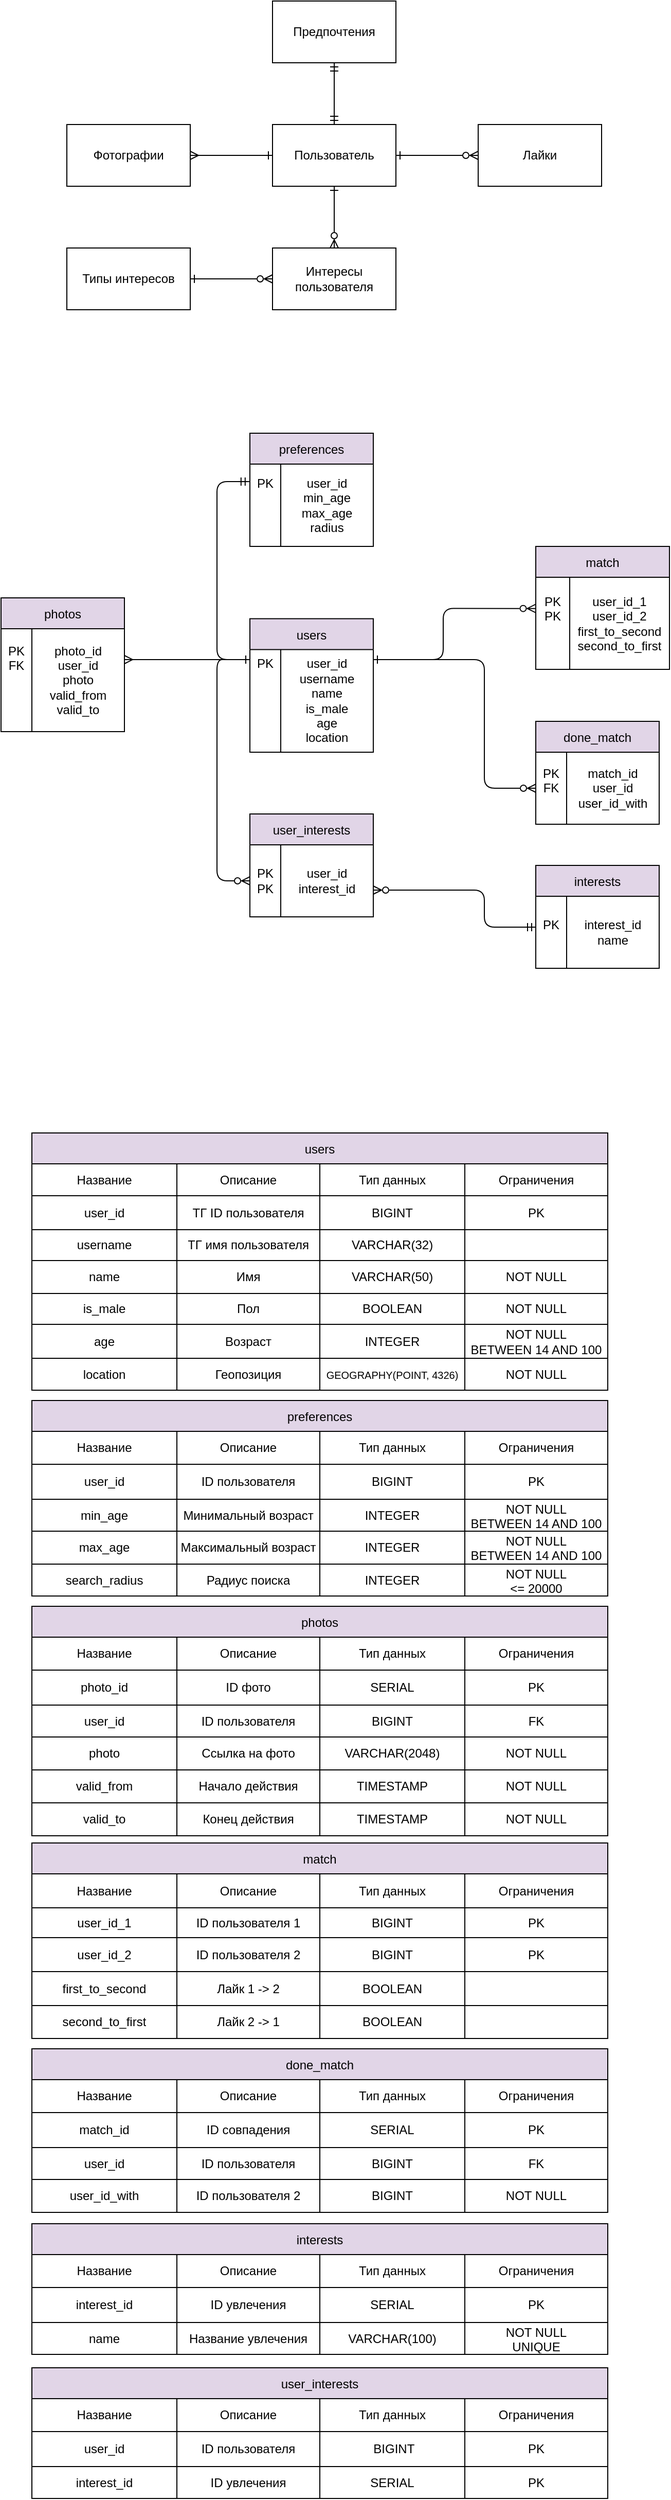 <mxfile version="26.1.3">
  <diagram name="Страница — 1" id="kL6Ds9PGiiCbRWWx5qdI">
    <mxGraphModel dx="2145" dy="1453" grid="0" gridSize="10" guides="1" tooltips="1" connect="1" arrows="1" fold="1" page="0" pageScale="1" pageWidth="827" pageHeight="1169" math="0" shadow="0">
      <root>
        <mxCell id="0" />
        <mxCell id="1" parent="0" />
        <mxCell id="0NITzkbIf_jxmmVQvdYA-1" value="Пользователь" style="rounded=0;whiteSpace=wrap;html=1;" parent="1" vertex="1">
          <mxGeometry x="354" y="170" width="120" height="60" as="geometry" />
        </mxCell>
        <mxCell id="0NITzkbIf_jxmmVQvdYA-3" value="Фотографии" style="rounded=0;whiteSpace=wrap;html=1;" parent="1" vertex="1">
          <mxGeometry x="154" y="170" width="120" height="60" as="geometry" />
        </mxCell>
        <mxCell id="0NITzkbIf_jxmmVQvdYA-4" value="" style="edgeStyle=entityRelationEdgeStyle;fontSize=12;html=1;endArrow=ERmany;rounded=0;entryX=1;entryY=0.5;entryDx=0;entryDy=0;exitX=0;exitY=0.5;exitDx=0;exitDy=0;startArrow=ERone;startFill=0;" parent="1" source="0NITzkbIf_jxmmVQvdYA-1" target="0NITzkbIf_jxmmVQvdYA-3" edge="1">
          <mxGeometry width="100" height="100" relative="1" as="geometry">
            <mxPoint x="354" y="420" as="sourcePoint" />
            <mxPoint x="454" y="320" as="targetPoint" />
          </mxGeometry>
        </mxCell>
        <mxCell id="0NITzkbIf_jxmmVQvdYA-5" value="Предпочтения" style="rounded=0;whiteSpace=wrap;html=1;" parent="1" vertex="1">
          <mxGeometry x="354" y="50" width="120" height="60" as="geometry" />
        </mxCell>
        <mxCell id="0NITzkbIf_jxmmVQvdYA-6" value="" style="fontSize=12;html=1;endArrow=ERmandOne;startArrow=ERmandOne;rounded=0;exitX=0.5;exitY=0;exitDx=0;exitDy=0;entryX=0.5;entryY=1;entryDx=0;entryDy=0;" parent="1" source="0NITzkbIf_jxmmVQvdYA-1" target="0NITzkbIf_jxmmVQvdYA-5" edge="1">
          <mxGeometry width="100" height="100" relative="1" as="geometry">
            <mxPoint x="354" y="420" as="sourcePoint" />
            <mxPoint x="569.398" y="120" as="targetPoint" />
          </mxGeometry>
        </mxCell>
        <mxCell id="0NITzkbIf_jxmmVQvdYA-8" value="Лайки" style="rounded=0;whiteSpace=wrap;html=1;" parent="1" vertex="1">
          <mxGeometry x="554" y="170" width="120" height="60" as="geometry" />
        </mxCell>
        <mxCell id="0NITzkbIf_jxmmVQvdYA-10" value="" style="edgeStyle=entityRelationEdgeStyle;fontSize=12;html=1;endArrow=ERzeroToMany;rounded=0;entryX=0;entryY=0.5;entryDx=0;entryDy=0;exitX=1;exitY=0.5;exitDx=0;exitDy=0;startArrow=ERone;startFill=0;endFill=0;" parent="1" source="0NITzkbIf_jxmmVQvdYA-1" target="0NITzkbIf_jxmmVQvdYA-8" edge="1">
          <mxGeometry width="100" height="100" relative="1" as="geometry">
            <mxPoint x="524" y="350" as="sourcePoint" />
            <mxPoint x="464" y="350" as="targetPoint" />
            <Array as="points">
              <mxPoint x="674" y="480" />
              <mxPoint x="574" y="310" />
            </Array>
          </mxGeometry>
        </mxCell>
        <mxCell id="0NITzkbIf_jxmmVQvdYA-11" value="Типы интересов" style="rounded=0;whiteSpace=wrap;html=1;" parent="1" vertex="1">
          <mxGeometry x="154" y="290" width="120" height="60" as="geometry" />
        </mxCell>
        <mxCell id="0NITzkbIf_jxmmVQvdYA-12" value="Интересы&lt;div&gt;пользователя&lt;/div&gt;" style="rounded=0;whiteSpace=wrap;html=1;" parent="1" vertex="1">
          <mxGeometry x="354" y="290" width="120" height="60" as="geometry" />
        </mxCell>
        <mxCell id="0NITzkbIf_jxmmVQvdYA-14" value="" style="fontSize=12;html=1;endArrow=ERzeroToMany;rounded=0;entryX=0.5;entryY=0;entryDx=0;entryDy=0;exitX=0.5;exitY=1;exitDx=0;exitDy=0;startArrow=ERone;startFill=0;endFill=0;" parent="1" source="0NITzkbIf_jxmmVQvdYA-1" target="0NITzkbIf_jxmmVQvdYA-12" edge="1">
          <mxGeometry width="100" height="100" relative="1" as="geometry">
            <mxPoint x="494" y="289" as="sourcePoint" />
            <mxPoint x="574" y="289" as="targetPoint" />
          </mxGeometry>
        </mxCell>
        <mxCell id="0NITzkbIf_jxmmVQvdYA-15" value="" style="fontSize=12;html=1;endArrow=ERzeroToMany;rounded=0;entryX=0;entryY=0.5;entryDx=0;entryDy=0;exitX=1;exitY=0.5;exitDx=0;exitDy=0;startArrow=ERone;startFill=0;endFill=0;" parent="1" source="0NITzkbIf_jxmmVQvdYA-11" target="0NITzkbIf_jxmmVQvdYA-12" edge="1">
          <mxGeometry width="100" height="100" relative="1" as="geometry">
            <mxPoint x="353" y="410" as="sourcePoint" />
            <mxPoint x="353" y="480" as="targetPoint" />
          </mxGeometry>
        </mxCell>
        <mxCell id="0NITzkbIf_jxmmVQvdYA-17" value="users" style="shape=table;startSize=30;container=1;collapsible=0;childLayout=tableLayout;fillColor=#e1d5e7;strokeColor=#000000;" parent="1" vertex="1">
          <mxGeometry x="332" y="650.25" width="120" height="129.75" as="geometry" />
        </mxCell>
        <mxCell id="0NITzkbIf_jxmmVQvdYA-18" value="" style="shape=tableRow;horizontal=0;startSize=0;swimlaneHead=0;swimlaneBody=0;strokeColor=inherit;top=0;left=0;bottom=0;right=0;collapsible=0;dropTarget=0;fillColor=none;points=[[0,0.5],[1,0.5]];portConstraint=eastwest;" parent="0NITzkbIf_jxmmVQvdYA-17" vertex="1">
          <mxGeometry y="30" width="120" height="100" as="geometry" />
        </mxCell>
        <mxCell id="0NITzkbIf_jxmmVQvdYA-19" value="PK&lt;div&gt;&lt;br&gt;&lt;/div&gt;&lt;div&gt;&lt;br&gt;&lt;/div&gt;&lt;div&gt;&lt;br&gt;&lt;/div&gt;&lt;div&gt;&lt;div&gt;&lt;br&gt;&lt;/div&gt;&lt;/div&gt;&lt;div&gt;&lt;br&gt;&lt;/div&gt;" style="shape=partialRectangle;html=1;whiteSpace=wrap;connectable=0;strokeColor=inherit;overflow=hidden;fillColor=none;top=0;left=0;bottom=0;right=0;pointerEvents=1;" parent="0NITzkbIf_jxmmVQvdYA-18" vertex="1">
          <mxGeometry width="30" height="100" as="geometry">
            <mxRectangle width="30" height="100" as="alternateBounds" />
          </mxGeometry>
        </mxCell>
        <mxCell id="0NITzkbIf_jxmmVQvdYA-20" value="&lt;div&gt;user_id&lt;/div&gt;&lt;div&gt;username&lt;/div&gt;&lt;div&gt;name&lt;/div&gt;&lt;div&gt;is_male&lt;/div&gt;&lt;div&gt;age&lt;/div&gt;&lt;div&gt;location&lt;/div&gt;" style="shape=partialRectangle;html=1;whiteSpace=wrap;connectable=0;strokeColor=inherit;overflow=hidden;fillColor=none;top=0;left=0;bottom=0;right=0;pointerEvents=1;" parent="0NITzkbIf_jxmmVQvdYA-18" vertex="1">
          <mxGeometry x="30" width="90" height="100" as="geometry">
            <mxRectangle width="90" height="100" as="alternateBounds" />
          </mxGeometry>
        </mxCell>
        <mxCell id="0NITzkbIf_jxmmVQvdYA-21" value="preferences" style="shape=table;startSize=30;container=1;collapsible=0;childLayout=tableLayout;fillColor=#e1d5e7;strokeColor=#000000;" parent="1" vertex="1">
          <mxGeometry x="332" y="470" width="120" height="110" as="geometry" />
        </mxCell>
        <mxCell id="0NITzkbIf_jxmmVQvdYA-22" value="" style="shape=tableRow;horizontal=0;startSize=0;swimlaneHead=0;swimlaneBody=0;strokeColor=inherit;top=0;left=0;bottom=0;right=0;collapsible=0;dropTarget=0;fillColor=none;points=[[0,0.5],[1,0.5]];portConstraint=eastwest;" parent="0NITzkbIf_jxmmVQvdYA-21" vertex="1">
          <mxGeometry y="30" width="120" height="80" as="geometry" />
        </mxCell>
        <mxCell id="0NITzkbIf_jxmmVQvdYA-23" value="PK&lt;div&gt;&lt;br&gt;&lt;/div&gt;&lt;div&gt;&lt;br&gt;&lt;/div&gt;&lt;div&gt;&lt;br&gt;&lt;/div&gt;" style="shape=partialRectangle;html=1;whiteSpace=wrap;connectable=0;strokeColor=inherit;overflow=hidden;fillColor=none;top=0;left=0;bottom=0;right=0;pointerEvents=1;" parent="0NITzkbIf_jxmmVQvdYA-22" vertex="1">
          <mxGeometry width="30" height="80" as="geometry">
            <mxRectangle width="30" height="80" as="alternateBounds" />
          </mxGeometry>
        </mxCell>
        <mxCell id="0NITzkbIf_jxmmVQvdYA-24" value="&lt;div&gt;user_id&lt;/div&gt;&lt;div&gt;min_age&lt;/div&gt;&lt;div&gt;max_age&lt;/div&gt;&lt;div&gt;radius&lt;/div&gt;" style="shape=partialRectangle;html=1;whiteSpace=wrap;connectable=0;strokeColor=inherit;overflow=hidden;fillColor=none;top=0;left=0;bottom=0;right=0;pointerEvents=1;" parent="0NITzkbIf_jxmmVQvdYA-22" vertex="1">
          <mxGeometry x="30" width="90" height="80" as="geometry">
            <mxRectangle width="90" height="80" as="alternateBounds" />
          </mxGeometry>
        </mxCell>
        <mxCell id="0NITzkbIf_jxmmVQvdYA-25" value="photos" style="shape=table;startSize=30;container=1;collapsible=0;childLayout=tableLayout;fillColor=#e1d5e7;strokeColor=#000000;" parent="1" vertex="1">
          <mxGeometry x="90" y="630" width="120" height="130" as="geometry" />
        </mxCell>
        <mxCell id="0NITzkbIf_jxmmVQvdYA-26" value="" style="shape=tableRow;horizontal=0;startSize=0;swimlaneHead=0;swimlaneBody=0;strokeColor=inherit;top=0;left=0;bottom=0;right=0;collapsible=0;dropTarget=0;fillColor=none;points=[[0,0.5],[1,0.5]];portConstraint=eastwest;" parent="0NITzkbIf_jxmmVQvdYA-25" vertex="1">
          <mxGeometry y="30" width="120" height="100" as="geometry" />
        </mxCell>
        <mxCell id="0NITzkbIf_jxmmVQvdYA-27" value="PK&lt;div&gt;FK&lt;/div&gt;&lt;div&gt;&lt;br&gt;&lt;/div&gt;&lt;div&gt;&lt;br&gt;&lt;/div&gt;&lt;div&gt;&lt;br&gt;&lt;/div&gt;" style="shape=partialRectangle;html=1;whiteSpace=wrap;connectable=0;strokeColor=inherit;overflow=hidden;fillColor=none;top=0;left=0;bottom=0;right=0;pointerEvents=1;" parent="0NITzkbIf_jxmmVQvdYA-26" vertex="1">
          <mxGeometry width="30" height="100" as="geometry">
            <mxRectangle width="30" height="100" as="alternateBounds" />
          </mxGeometry>
        </mxCell>
        <mxCell id="0NITzkbIf_jxmmVQvdYA-28" value="photo_id&lt;div&gt;user_id&lt;/div&gt;&lt;div&gt;photo&lt;/div&gt;&lt;div&gt;valid_from&lt;/div&gt;&lt;div&gt;valid_to&lt;/div&gt;" style="shape=partialRectangle;html=1;whiteSpace=wrap;connectable=0;strokeColor=inherit;overflow=hidden;fillColor=none;top=0;left=0;bottom=0;right=0;pointerEvents=1;" parent="0NITzkbIf_jxmmVQvdYA-26" vertex="1">
          <mxGeometry x="30" width="90" height="100" as="geometry">
            <mxRectangle width="90" height="100" as="alternateBounds" />
          </mxGeometry>
        </mxCell>
        <mxCell id="0NITzkbIf_jxmmVQvdYA-29" value="match" style="shape=table;startSize=30;container=1;collapsible=0;childLayout=tableLayout;fillColor=#e1d5e7;strokeColor=#000000;" parent="1" vertex="1">
          <mxGeometry x="610" y="580" width="130" height="119.5" as="geometry" />
        </mxCell>
        <mxCell id="0NITzkbIf_jxmmVQvdYA-30" value="" style="shape=tableRow;horizontal=0;startSize=0;swimlaneHead=0;swimlaneBody=0;strokeColor=inherit;top=0;left=0;bottom=0;right=0;collapsible=0;dropTarget=0;fillColor=none;points=[[0,0.5],[1,0.5]];portConstraint=eastwest;" parent="0NITzkbIf_jxmmVQvdYA-29" vertex="1">
          <mxGeometry y="30" width="130" height="90" as="geometry" />
        </mxCell>
        <mxCell id="0NITzkbIf_jxmmVQvdYA-31" value="PK&lt;div&gt;PK&lt;/div&gt;&lt;div&gt;&lt;br&gt;&lt;/div&gt;&lt;div&gt;&lt;br&gt;&lt;/div&gt;" style="shape=partialRectangle;html=1;whiteSpace=wrap;connectable=0;strokeColor=inherit;overflow=hidden;fillColor=none;top=0;left=0;bottom=0;right=0;pointerEvents=1;" parent="0NITzkbIf_jxmmVQvdYA-30" vertex="1">
          <mxGeometry width="33" height="90" as="geometry">
            <mxRectangle width="33" height="90" as="alternateBounds" />
          </mxGeometry>
        </mxCell>
        <mxCell id="0NITzkbIf_jxmmVQvdYA-32" value="user_id_1&lt;div&gt;user_id_2&lt;/div&gt;&lt;div&gt;first_to_second&lt;/div&gt;&lt;div&gt;second_to_first&lt;/div&gt;" style="shape=partialRectangle;html=1;whiteSpace=wrap;connectable=0;strokeColor=inherit;overflow=hidden;fillColor=none;top=0;left=0;bottom=0;right=0;pointerEvents=1;" parent="0NITzkbIf_jxmmVQvdYA-30" vertex="1">
          <mxGeometry x="33" width="97" height="90" as="geometry">
            <mxRectangle width="97" height="90" as="alternateBounds" />
          </mxGeometry>
        </mxCell>
        <mxCell id="0NITzkbIf_jxmmVQvdYA-33" value="done_match" style="shape=table;startSize=30;container=1;collapsible=0;childLayout=tableLayout;fillColor=#e1d5e7;strokeColor=#000000;" parent="1" vertex="1">
          <mxGeometry x="610" y="750" width="120" height="100" as="geometry" />
        </mxCell>
        <mxCell id="0NITzkbIf_jxmmVQvdYA-34" value="" style="shape=tableRow;horizontal=0;startSize=0;swimlaneHead=0;swimlaneBody=0;strokeColor=inherit;top=0;left=0;bottom=0;right=0;collapsible=0;dropTarget=0;fillColor=none;points=[[0,0.5],[1,0.5]];portConstraint=eastwest;" parent="0NITzkbIf_jxmmVQvdYA-33" vertex="1">
          <mxGeometry y="30" width="120" height="70" as="geometry" />
        </mxCell>
        <mxCell id="0NITzkbIf_jxmmVQvdYA-35" value="PK&lt;div&gt;FK&lt;/div&gt;&lt;div&gt;&lt;br&gt;&lt;/div&gt;" style="shape=partialRectangle;html=1;whiteSpace=wrap;connectable=0;strokeColor=inherit;overflow=hidden;fillColor=none;top=0;left=0;bottom=0;right=0;pointerEvents=1;" parent="0NITzkbIf_jxmmVQvdYA-34" vertex="1">
          <mxGeometry width="30" height="70" as="geometry">
            <mxRectangle width="30" height="70" as="alternateBounds" />
          </mxGeometry>
        </mxCell>
        <mxCell id="0NITzkbIf_jxmmVQvdYA-36" value="match_id&lt;div&gt;user_id&lt;/div&gt;&lt;div&gt;user_id_with&lt;/div&gt;" style="shape=partialRectangle;html=1;whiteSpace=wrap;connectable=0;strokeColor=inherit;overflow=hidden;fillColor=none;top=0;left=0;bottom=0;right=0;pointerEvents=1;" parent="0NITzkbIf_jxmmVQvdYA-34" vertex="1">
          <mxGeometry x="30" width="90" height="70" as="geometry">
            <mxRectangle width="90" height="70" as="alternateBounds" />
          </mxGeometry>
        </mxCell>
        <mxCell id="0NITzkbIf_jxmmVQvdYA-37" value="user_interests" style="shape=table;startSize=30;container=1;collapsible=0;childLayout=tableLayout;fillColor=#e1d5e7;strokeColor=#000000;" parent="1" vertex="1">
          <mxGeometry x="332" y="840" width="120" height="100" as="geometry" />
        </mxCell>
        <mxCell id="0NITzkbIf_jxmmVQvdYA-38" value="" style="shape=tableRow;horizontal=0;startSize=0;swimlaneHead=0;swimlaneBody=0;strokeColor=inherit;top=0;left=0;bottom=0;right=0;collapsible=0;dropTarget=0;fillColor=none;points=[[0,0.5],[1,0.5]];portConstraint=eastwest;" parent="0NITzkbIf_jxmmVQvdYA-37" vertex="1">
          <mxGeometry y="30" width="120" height="70" as="geometry" />
        </mxCell>
        <mxCell id="0NITzkbIf_jxmmVQvdYA-39" value="PK&lt;div&gt;PK&lt;/div&gt;" style="shape=partialRectangle;html=1;whiteSpace=wrap;connectable=0;strokeColor=inherit;overflow=hidden;fillColor=none;top=0;left=0;bottom=0;right=0;pointerEvents=1;" parent="0NITzkbIf_jxmmVQvdYA-38" vertex="1">
          <mxGeometry width="30" height="70" as="geometry">
            <mxRectangle width="30" height="70" as="alternateBounds" />
          </mxGeometry>
        </mxCell>
        <mxCell id="0NITzkbIf_jxmmVQvdYA-40" value="&lt;div&gt;user_id&lt;/div&gt;&lt;div&gt;interest_id&lt;/div&gt;" style="shape=partialRectangle;html=1;whiteSpace=wrap;connectable=0;strokeColor=inherit;overflow=hidden;fillColor=none;top=0;left=0;bottom=0;right=0;pointerEvents=1;" parent="0NITzkbIf_jxmmVQvdYA-38" vertex="1">
          <mxGeometry x="30" width="90" height="70" as="geometry">
            <mxRectangle width="90" height="70" as="alternateBounds" />
          </mxGeometry>
        </mxCell>
        <mxCell id="0NITzkbIf_jxmmVQvdYA-41" value="interests" style="shape=table;startSize=30;container=1;collapsible=0;childLayout=tableLayout;fillColor=#e1d5e7;strokeColor=#000000;" parent="1" vertex="1">
          <mxGeometry x="610" y="890" width="120" height="100" as="geometry" />
        </mxCell>
        <mxCell id="0NITzkbIf_jxmmVQvdYA-42" value="" style="shape=tableRow;horizontal=0;startSize=0;swimlaneHead=0;swimlaneBody=0;strokeColor=inherit;top=0;left=0;bottom=0;right=0;collapsible=0;dropTarget=0;fillColor=none;points=[[0,0.5],[1,0.5]];portConstraint=eastwest;" parent="0NITzkbIf_jxmmVQvdYA-41" vertex="1">
          <mxGeometry y="30" width="120" height="70" as="geometry" />
        </mxCell>
        <mxCell id="0NITzkbIf_jxmmVQvdYA-43" value="PK&lt;div&gt;&lt;br&gt;&lt;/div&gt;" style="shape=partialRectangle;html=1;whiteSpace=wrap;connectable=0;strokeColor=inherit;overflow=hidden;fillColor=none;top=0;left=0;bottom=0;right=0;pointerEvents=1;" parent="0NITzkbIf_jxmmVQvdYA-42" vertex="1">
          <mxGeometry width="30" height="70" as="geometry">
            <mxRectangle width="30" height="70" as="alternateBounds" />
          </mxGeometry>
        </mxCell>
        <mxCell id="0NITzkbIf_jxmmVQvdYA-44" value="interest_id&lt;div&gt;name&lt;/div&gt;" style="shape=partialRectangle;html=1;whiteSpace=wrap;connectable=0;strokeColor=inherit;overflow=hidden;fillColor=none;top=0;left=0;bottom=0;right=0;pointerEvents=1;" parent="0NITzkbIf_jxmmVQvdYA-42" vertex="1">
          <mxGeometry x="30" width="90" height="70" as="geometry">
            <mxRectangle width="90" height="70" as="alternateBounds" />
          </mxGeometry>
        </mxCell>
        <mxCell id="0NITzkbIf_jxmmVQvdYA-45" value="" style="edgeStyle=orthogonalEdgeStyle;fontSize=12;html=1;endArrow=ERzeroToMany;rounded=1;startArrow=ERone;startFill=0;endFill=0;curved=0;entryX=-0.002;entryY=0.337;entryDx=0;entryDy=0;entryPerimeter=0;" parent="1" source="0NITzkbIf_jxmmVQvdYA-18" target="0NITzkbIf_jxmmVQvdYA-30" edge="1">
          <mxGeometry width="100" height="100" relative="1" as="geometry">
            <mxPoint x="480" y="699.5" as="sourcePoint" />
            <mxPoint x="590" y="640" as="targetPoint" />
            <Array as="points">
              <mxPoint x="520" y="690" />
              <mxPoint x="520" y="640" />
            </Array>
          </mxGeometry>
        </mxCell>
        <mxCell id="0NITzkbIf_jxmmVQvdYA-52" value="" style="edgeStyle=orthogonalEdgeStyle;fontSize=12;html=1;endArrow=ERzeroToMany;rounded=1;entryX=0;entryY=0.5;entryDx=0;entryDy=0;startArrow=none;startFill=0;endFill=0;curved=0;" parent="1" target="0NITzkbIf_jxmmVQvdYA-34" edge="1">
          <mxGeometry width="100" height="100" relative="1" as="geometry">
            <mxPoint x="510" y="690" as="sourcePoint" />
            <mxPoint x="554" y="820" as="targetPoint" />
            <Array as="points">
              <mxPoint x="560" y="690" />
              <mxPoint x="560" y="815" />
            </Array>
          </mxGeometry>
        </mxCell>
        <mxCell id="0NITzkbIf_jxmmVQvdYA-53" value="" style="fontSize=12;html=1;endArrow=ERmandOne;startArrow=ERone;rounded=1;edgeStyle=orthogonalEdgeStyle;entryX=-0.005;entryY=0.212;entryDx=0;entryDy=0;entryPerimeter=0;startFill=0;curved=0;" parent="1" source="0NITzkbIf_jxmmVQvdYA-18" target="0NITzkbIf_jxmmVQvdYA-22" edge="1">
          <mxGeometry width="100" height="100" relative="1" as="geometry">
            <mxPoint x="310" y="700" as="sourcePoint" />
            <mxPoint x="290" y="510" as="targetPoint" />
            <Array as="points">
              <mxPoint x="300" y="690" />
              <mxPoint x="300" y="517" />
            </Array>
          </mxGeometry>
        </mxCell>
        <mxCell id="0NITzkbIf_jxmmVQvdYA-55" value="" style="fontSize=12;html=1;endArrow=ERzeroToMany;startArrow=ERmandOne;rounded=1;edgeStyle=orthogonalEdgeStyle;startFill=0;endFill=0;curved=0;" parent="1" source="0NITzkbIf_jxmmVQvdYA-42" target="0NITzkbIf_jxmmVQvdYA-38" edge="1">
          <mxGeometry width="100" height="100" relative="1" as="geometry">
            <mxPoint x="580" y="950" as="sourcePoint" />
            <mxPoint x="480" y="910" as="targetPoint" />
            <Array as="points">
              <mxPoint x="560" y="950" />
              <mxPoint x="560" y="914" />
            </Array>
          </mxGeometry>
        </mxCell>
        <mxCell id="0NITzkbIf_jxmmVQvdYA-56" value="" style="edgeStyle=orthogonalEdgeStyle;fontSize=12;html=1;endArrow=ERzeroToMany;endFill=1;rounded=1;curved=0;" parent="1" target="0NITzkbIf_jxmmVQvdYA-38" edge="1">
          <mxGeometry width="100" height="100" relative="1" as="geometry">
            <mxPoint x="330" y="690" as="sourcePoint" />
            <mxPoint x="274" y="810" as="targetPoint" />
            <Array as="points">
              <mxPoint x="320" y="690" />
              <mxPoint x="300" y="690" />
              <mxPoint x="300" y="905" />
            </Array>
          </mxGeometry>
        </mxCell>
        <mxCell id="0NITzkbIf_jxmmVQvdYA-57" value="" style="edgeStyle=entityRelationEdgeStyle;fontSize=12;html=1;endArrow=none;rounded=0;startArrow=ERmany;startFill=0;" parent="1" edge="1">
          <mxGeometry width="100" height="100" relative="1" as="geometry">
            <mxPoint x="210" y="690" as="sourcePoint" />
            <mxPoint x="320" y="690" as="targetPoint" />
            <Array as="points">
              <mxPoint x="350" y="630" />
            </Array>
          </mxGeometry>
        </mxCell>
        <mxCell id="0NITzkbIf_jxmmVQvdYA-58" value="users" style="shape=table;startSize=30;container=1;collapsible=0;childLayout=tableLayout;fillColor=#e1d5e7;strokeColor=#000000;" parent="1" vertex="1">
          <mxGeometry x="120" y="1150" width="560" height="250" as="geometry" />
        </mxCell>
        <mxCell id="0NITzkbIf_jxmmVQvdYA-59" value="" style="shape=tableRow;horizontal=0;startSize=0;swimlaneHead=0;swimlaneBody=0;strokeColor=inherit;top=0;left=0;bottom=0;right=0;collapsible=0;dropTarget=0;fillColor=none;points=[[0,0.5],[1,0.5]];portConstraint=eastwest;" parent="0NITzkbIf_jxmmVQvdYA-58" vertex="1">
          <mxGeometry y="30" width="560" height="31" as="geometry" />
        </mxCell>
        <mxCell id="0NITzkbIf_jxmmVQvdYA-60" value="Название" style="shape=partialRectangle;html=1;whiteSpace=wrap;connectable=0;strokeColor=inherit;overflow=hidden;fillColor=none;top=0;left=0;bottom=0;right=0;pointerEvents=1;" parent="0NITzkbIf_jxmmVQvdYA-59" vertex="1">
          <mxGeometry width="141" height="31" as="geometry">
            <mxRectangle width="141" height="31" as="alternateBounds" />
          </mxGeometry>
        </mxCell>
        <mxCell id="0NITzkbIf_jxmmVQvdYA-61" value="Описание" style="shape=partialRectangle;html=1;whiteSpace=wrap;connectable=0;strokeColor=inherit;overflow=hidden;fillColor=none;top=0;left=0;bottom=0;right=0;pointerEvents=1;" parent="0NITzkbIf_jxmmVQvdYA-59" vertex="1">
          <mxGeometry x="141" width="139" height="31" as="geometry">
            <mxRectangle width="139" height="31" as="alternateBounds" />
          </mxGeometry>
        </mxCell>
        <mxCell id="0NITzkbIf_jxmmVQvdYA-62" value="Тип данных" style="shape=partialRectangle;html=1;whiteSpace=wrap;connectable=0;strokeColor=inherit;overflow=hidden;fillColor=none;top=0;left=0;bottom=0;right=0;pointerEvents=1;" parent="0NITzkbIf_jxmmVQvdYA-59" vertex="1">
          <mxGeometry x="280" width="141" height="31" as="geometry">
            <mxRectangle width="141" height="31" as="alternateBounds" />
          </mxGeometry>
        </mxCell>
        <mxCell id="0NITzkbIf_jxmmVQvdYA-63" value="Ограничения" style="shape=partialRectangle;html=1;whiteSpace=wrap;connectable=0;strokeColor=inherit;overflow=hidden;fillColor=none;top=0;left=0;bottom=0;right=0;pointerEvents=1;" parent="0NITzkbIf_jxmmVQvdYA-59" vertex="1">
          <mxGeometry x="421" width="139" height="31" as="geometry">
            <mxRectangle width="139" height="31" as="alternateBounds" />
          </mxGeometry>
        </mxCell>
        <mxCell id="0NITzkbIf_jxmmVQvdYA-64" value="" style="shape=tableRow;horizontal=0;startSize=0;swimlaneHead=0;swimlaneBody=0;strokeColor=inherit;top=0;left=0;bottom=0;right=0;collapsible=0;dropTarget=0;fillColor=none;points=[[0,0.5],[1,0.5]];portConstraint=eastwest;" parent="0NITzkbIf_jxmmVQvdYA-58" vertex="1">
          <mxGeometry y="61" width="560" height="33" as="geometry" />
        </mxCell>
        <mxCell id="0NITzkbIf_jxmmVQvdYA-65" value="user_id" style="shape=partialRectangle;html=1;whiteSpace=wrap;connectable=0;strokeColor=inherit;overflow=hidden;fillColor=none;top=0;left=0;bottom=0;right=0;pointerEvents=1;" parent="0NITzkbIf_jxmmVQvdYA-64" vertex="1">
          <mxGeometry width="141" height="33" as="geometry">
            <mxRectangle width="141" height="33" as="alternateBounds" />
          </mxGeometry>
        </mxCell>
        <mxCell id="0NITzkbIf_jxmmVQvdYA-66" value="ТГ ID пользователя" style="shape=partialRectangle;html=1;whiteSpace=wrap;connectable=0;strokeColor=inherit;overflow=hidden;fillColor=none;top=0;left=0;bottom=0;right=0;pointerEvents=1;" parent="0NITzkbIf_jxmmVQvdYA-64" vertex="1">
          <mxGeometry x="141" width="139" height="33" as="geometry">
            <mxRectangle width="139" height="33" as="alternateBounds" />
          </mxGeometry>
        </mxCell>
        <mxCell id="0NITzkbIf_jxmmVQvdYA-67" value="BIGINT" style="shape=partialRectangle;html=1;whiteSpace=wrap;connectable=0;strokeColor=inherit;overflow=hidden;fillColor=none;top=0;left=0;bottom=0;right=0;pointerEvents=1;" parent="0NITzkbIf_jxmmVQvdYA-64" vertex="1">
          <mxGeometry x="280" width="141" height="33" as="geometry">
            <mxRectangle width="141" height="33" as="alternateBounds" />
          </mxGeometry>
        </mxCell>
        <mxCell id="0NITzkbIf_jxmmVQvdYA-68" value="PK" style="shape=partialRectangle;html=1;whiteSpace=wrap;connectable=0;strokeColor=inherit;overflow=hidden;fillColor=none;top=0;left=0;bottom=0;right=0;pointerEvents=1;" parent="0NITzkbIf_jxmmVQvdYA-64" vertex="1">
          <mxGeometry x="421" width="139" height="33" as="geometry">
            <mxRectangle width="139" height="33" as="alternateBounds" />
          </mxGeometry>
        </mxCell>
        <mxCell id="0NITzkbIf_jxmmVQvdYA-69" value="" style="shape=tableRow;horizontal=0;startSize=0;swimlaneHead=0;swimlaneBody=0;strokeColor=inherit;top=0;left=0;bottom=0;right=0;collapsible=0;dropTarget=0;fillColor=none;points=[[0,0.5],[1,0.5]];portConstraint=eastwest;" parent="0NITzkbIf_jxmmVQvdYA-58" vertex="1">
          <mxGeometry y="94" width="560" height="30" as="geometry" />
        </mxCell>
        <mxCell id="0NITzkbIf_jxmmVQvdYA-70" value="username" style="shape=partialRectangle;html=1;whiteSpace=wrap;connectable=0;strokeColor=inherit;overflow=hidden;fillColor=none;top=0;left=0;bottom=0;right=0;pointerEvents=1;" parent="0NITzkbIf_jxmmVQvdYA-69" vertex="1">
          <mxGeometry width="141" height="30" as="geometry">
            <mxRectangle width="141" height="30" as="alternateBounds" />
          </mxGeometry>
        </mxCell>
        <mxCell id="0NITzkbIf_jxmmVQvdYA-71" value="ТГ имя пользователя" style="shape=partialRectangle;html=1;whiteSpace=wrap;connectable=0;strokeColor=inherit;overflow=hidden;fillColor=none;top=0;left=0;bottom=0;right=0;pointerEvents=1;" parent="0NITzkbIf_jxmmVQvdYA-69" vertex="1">
          <mxGeometry x="141" width="139" height="30" as="geometry">
            <mxRectangle width="139" height="30" as="alternateBounds" />
          </mxGeometry>
        </mxCell>
        <mxCell id="0NITzkbIf_jxmmVQvdYA-72" value="VARCHAR(32)" style="shape=partialRectangle;html=1;whiteSpace=wrap;connectable=0;strokeColor=inherit;overflow=hidden;fillColor=none;top=0;left=0;bottom=0;right=0;pointerEvents=1;" parent="0NITzkbIf_jxmmVQvdYA-69" vertex="1">
          <mxGeometry x="280" width="141" height="30" as="geometry">
            <mxRectangle width="141" height="30" as="alternateBounds" />
          </mxGeometry>
        </mxCell>
        <mxCell id="0NITzkbIf_jxmmVQvdYA-73" value="" style="shape=partialRectangle;html=1;whiteSpace=wrap;connectable=0;strokeColor=inherit;overflow=hidden;fillColor=none;top=0;left=0;bottom=0;right=0;pointerEvents=1;" parent="0NITzkbIf_jxmmVQvdYA-69" vertex="1">
          <mxGeometry x="421" width="139" height="30" as="geometry">
            <mxRectangle width="139" height="30" as="alternateBounds" />
          </mxGeometry>
        </mxCell>
        <mxCell id="0NITzkbIf_jxmmVQvdYA-74" value="" style="shape=tableRow;horizontal=0;startSize=0;swimlaneHead=0;swimlaneBody=0;strokeColor=inherit;top=0;left=0;bottom=0;right=0;collapsible=0;dropTarget=0;fillColor=none;points=[[0,0.5],[1,0.5]];portConstraint=eastwest;" parent="0NITzkbIf_jxmmVQvdYA-58" vertex="1">
          <mxGeometry y="124" width="560" height="32" as="geometry" />
        </mxCell>
        <mxCell id="0NITzkbIf_jxmmVQvdYA-75" value="name" style="shape=partialRectangle;html=1;whiteSpace=wrap;connectable=0;strokeColor=inherit;overflow=hidden;fillColor=none;top=0;left=0;bottom=0;right=0;pointerEvents=1;" parent="0NITzkbIf_jxmmVQvdYA-74" vertex="1">
          <mxGeometry width="141" height="32" as="geometry">
            <mxRectangle width="141" height="32" as="alternateBounds" />
          </mxGeometry>
        </mxCell>
        <mxCell id="0NITzkbIf_jxmmVQvdYA-76" value="Имя" style="shape=partialRectangle;html=1;whiteSpace=wrap;connectable=0;strokeColor=inherit;overflow=hidden;fillColor=none;top=0;left=0;bottom=0;right=0;pointerEvents=1;" parent="0NITzkbIf_jxmmVQvdYA-74" vertex="1">
          <mxGeometry x="141" width="139" height="32" as="geometry">
            <mxRectangle width="139" height="32" as="alternateBounds" />
          </mxGeometry>
        </mxCell>
        <mxCell id="0NITzkbIf_jxmmVQvdYA-77" value="VARCHAR(50)" style="shape=partialRectangle;html=1;whiteSpace=wrap;connectable=0;strokeColor=inherit;overflow=hidden;fillColor=none;top=0;left=0;bottom=0;right=0;pointerEvents=1;" parent="0NITzkbIf_jxmmVQvdYA-74" vertex="1">
          <mxGeometry x="280" width="141" height="32" as="geometry">
            <mxRectangle width="141" height="32" as="alternateBounds" />
          </mxGeometry>
        </mxCell>
        <mxCell id="0NITzkbIf_jxmmVQvdYA-78" value="NOT NULL" style="shape=partialRectangle;html=1;whiteSpace=wrap;connectable=0;strokeColor=inherit;overflow=hidden;fillColor=none;top=0;left=0;bottom=0;right=0;pointerEvents=1;" parent="0NITzkbIf_jxmmVQvdYA-74" vertex="1">
          <mxGeometry x="421" width="139" height="32" as="geometry">
            <mxRectangle width="139" height="32" as="alternateBounds" />
          </mxGeometry>
        </mxCell>
        <mxCell id="0NITzkbIf_jxmmVQvdYA-79" value="" style="shape=tableRow;horizontal=0;startSize=0;swimlaneHead=0;swimlaneBody=0;strokeColor=inherit;top=0;left=0;bottom=0;right=0;collapsible=0;dropTarget=0;fillColor=none;points=[[0,0.5],[1,0.5]];portConstraint=eastwest;" parent="0NITzkbIf_jxmmVQvdYA-58" vertex="1">
          <mxGeometry y="156" width="560" height="30" as="geometry" />
        </mxCell>
        <mxCell id="0NITzkbIf_jxmmVQvdYA-80" value="is_male" style="shape=partialRectangle;html=1;whiteSpace=wrap;connectable=0;strokeColor=inherit;overflow=hidden;fillColor=none;top=0;left=0;bottom=0;right=0;pointerEvents=1;" parent="0NITzkbIf_jxmmVQvdYA-79" vertex="1">
          <mxGeometry width="141" height="30" as="geometry">
            <mxRectangle width="141" height="30" as="alternateBounds" />
          </mxGeometry>
        </mxCell>
        <mxCell id="0NITzkbIf_jxmmVQvdYA-81" value="Пол" style="shape=partialRectangle;html=1;whiteSpace=wrap;connectable=0;strokeColor=inherit;overflow=hidden;fillColor=none;top=0;left=0;bottom=0;right=0;pointerEvents=1;" parent="0NITzkbIf_jxmmVQvdYA-79" vertex="1">
          <mxGeometry x="141" width="139" height="30" as="geometry">
            <mxRectangle width="139" height="30" as="alternateBounds" />
          </mxGeometry>
        </mxCell>
        <mxCell id="0NITzkbIf_jxmmVQvdYA-82" value="BOOLEAN" style="shape=partialRectangle;html=1;whiteSpace=wrap;connectable=0;strokeColor=inherit;overflow=hidden;fillColor=none;top=0;left=0;bottom=0;right=0;pointerEvents=1;" parent="0NITzkbIf_jxmmVQvdYA-79" vertex="1">
          <mxGeometry x="280" width="141" height="30" as="geometry">
            <mxRectangle width="141" height="30" as="alternateBounds" />
          </mxGeometry>
        </mxCell>
        <mxCell id="0NITzkbIf_jxmmVQvdYA-83" value="NOT NULL" style="shape=partialRectangle;html=1;whiteSpace=wrap;connectable=0;strokeColor=inherit;overflow=hidden;fillColor=none;top=0;left=0;bottom=0;right=0;pointerEvents=1;" parent="0NITzkbIf_jxmmVQvdYA-79" vertex="1">
          <mxGeometry x="421" width="139" height="30" as="geometry">
            <mxRectangle width="139" height="30" as="alternateBounds" />
          </mxGeometry>
        </mxCell>
        <mxCell id="0NITzkbIf_jxmmVQvdYA-84" value="" style="shape=tableRow;horizontal=0;startSize=0;swimlaneHead=0;swimlaneBody=0;strokeColor=inherit;top=0;left=0;bottom=0;right=0;collapsible=0;dropTarget=0;fillColor=none;points=[[0,0.5],[1,0.5]];portConstraint=eastwest;" parent="0NITzkbIf_jxmmVQvdYA-58" vertex="1">
          <mxGeometry y="186" width="560" height="33" as="geometry" />
        </mxCell>
        <mxCell id="0NITzkbIf_jxmmVQvdYA-85" value="age" style="shape=partialRectangle;html=1;whiteSpace=wrap;connectable=0;strokeColor=inherit;overflow=hidden;fillColor=none;top=0;left=0;bottom=0;right=0;pointerEvents=1;" parent="0NITzkbIf_jxmmVQvdYA-84" vertex="1">
          <mxGeometry width="141" height="33" as="geometry">
            <mxRectangle width="141" height="33" as="alternateBounds" />
          </mxGeometry>
        </mxCell>
        <mxCell id="0NITzkbIf_jxmmVQvdYA-86" value="Возраст" style="shape=partialRectangle;html=1;whiteSpace=wrap;connectable=0;strokeColor=inherit;overflow=hidden;fillColor=none;top=0;left=0;bottom=0;right=0;pointerEvents=1;" parent="0NITzkbIf_jxmmVQvdYA-84" vertex="1">
          <mxGeometry x="141" width="139" height="33" as="geometry">
            <mxRectangle width="139" height="33" as="alternateBounds" />
          </mxGeometry>
        </mxCell>
        <mxCell id="0NITzkbIf_jxmmVQvdYA-87" value="INTEGER" style="shape=partialRectangle;html=1;whiteSpace=wrap;connectable=0;strokeColor=inherit;overflow=hidden;fillColor=none;top=0;left=0;bottom=0;right=0;pointerEvents=1;" parent="0NITzkbIf_jxmmVQvdYA-84" vertex="1">
          <mxGeometry x="280" width="141" height="33" as="geometry">
            <mxRectangle width="141" height="33" as="alternateBounds" />
          </mxGeometry>
        </mxCell>
        <mxCell id="0NITzkbIf_jxmmVQvdYA-88" value="&lt;div&gt;NOT NULL&lt;/div&gt;BETWEEN 14 AND 100" style="shape=partialRectangle;html=1;whiteSpace=wrap;connectable=0;strokeColor=inherit;overflow=hidden;fillColor=none;top=0;left=0;bottom=0;right=0;pointerEvents=1;" parent="0NITzkbIf_jxmmVQvdYA-84" vertex="1">
          <mxGeometry x="421" width="139" height="33" as="geometry">
            <mxRectangle width="139" height="33" as="alternateBounds" />
          </mxGeometry>
        </mxCell>
        <mxCell id="0NITzkbIf_jxmmVQvdYA-89" style="shape=tableRow;horizontal=0;startSize=0;swimlaneHead=0;swimlaneBody=0;strokeColor=inherit;top=0;left=0;bottom=0;right=0;collapsible=0;dropTarget=0;fillColor=none;points=[[0,0.5],[1,0.5]];portConstraint=eastwest;" parent="0NITzkbIf_jxmmVQvdYA-58" vertex="1">
          <mxGeometry y="219" width="560" height="31" as="geometry" />
        </mxCell>
        <mxCell id="0NITzkbIf_jxmmVQvdYA-90" value="location" style="shape=partialRectangle;html=1;whiteSpace=wrap;connectable=0;strokeColor=inherit;overflow=hidden;fillColor=none;top=0;left=0;bottom=0;right=0;pointerEvents=1;" parent="0NITzkbIf_jxmmVQvdYA-89" vertex="1">
          <mxGeometry width="141" height="31" as="geometry">
            <mxRectangle width="141" height="31" as="alternateBounds" />
          </mxGeometry>
        </mxCell>
        <mxCell id="0NITzkbIf_jxmmVQvdYA-91" value="Геопозиция" style="shape=partialRectangle;html=1;whiteSpace=wrap;connectable=0;strokeColor=inherit;overflow=hidden;fillColor=none;top=0;left=0;bottom=0;right=0;pointerEvents=1;" parent="0NITzkbIf_jxmmVQvdYA-89" vertex="1">
          <mxGeometry x="141" width="139" height="31" as="geometry">
            <mxRectangle width="139" height="31" as="alternateBounds" />
          </mxGeometry>
        </mxCell>
        <mxCell id="0NITzkbIf_jxmmVQvdYA-92" value="&lt;font style=&quot;font-size: 10px;&quot;&gt;GEOGRAPHY(POINT, 4326)&lt;/font&gt;" style="shape=partialRectangle;html=1;whiteSpace=wrap;connectable=0;strokeColor=inherit;overflow=hidden;fillColor=none;top=0;left=0;bottom=0;right=0;pointerEvents=1;" parent="0NITzkbIf_jxmmVQvdYA-89" vertex="1">
          <mxGeometry x="280" width="141" height="31" as="geometry">
            <mxRectangle width="141" height="31" as="alternateBounds" />
          </mxGeometry>
        </mxCell>
        <mxCell id="0NITzkbIf_jxmmVQvdYA-93" value="NOT NULL" style="shape=partialRectangle;html=1;whiteSpace=wrap;connectable=0;strokeColor=inherit;overflow=hidden;fillColor=none;top=0;left=0;bottom=0;right=0;pointerEvents=1;" parent="0NITzkbIf_jxmmVQvdYA-89" vertex="1">
          <mxGeometry x="421" width="139" height="31" as="geometry">
            <mxRectangle width="139" height="31" as="alternateBounds" />
          </mxGeometry>
        </mxCell>
        <mxCell id="0NITzkbIf_jxmmVQvdYA-94" value="preferences" style="shape=table;startSize=30;container=1;collapsible=0;childLayout=tableLayout;fillColor=#e1d5e7;strokeColor=#000000;" parent="1" vertex="1">
          <mxGeometry x="120" y="1410" width="560" height="190" as="geometry" />
        </mxCell>
        <mxCell id="0NITzkbIf_jxmmVQvdYA-95" value="" style="shape=tableRow;horizontal=0;startSize=0;swimlaneHead=0;swimlaneBody=0;strokeColor=inherit;top=0;left=0;bottom=0;right=0;collapsible=0;dropTarget=0;fillColor=none;points=[[0,0.5],[1,0.5]];portConstraint=eastwest;" parent="0NITzkbIf_jxmmVQvdYA-94" vertex="1">
          <mxGeometry y="30" width="560" height="32" as="geometry" />
        </mxCell>
        <mxCell id="0NITzkbIf_jxmmVQvdYA-96" value="Название" style="shape=partialRectangle;html=1;whiteSpace=wrap;connectable=0;strokeColor=inherit;overflow=hidden;fillColor=none;top=0;left=0;bottom=0;right=0;pointerEvents=1;" parent="0NITzkbIf_jxmmVQvdYA-95" vertex="1">
          <mxGeometry width="141" height="32" as="geometry">
            <mxRectangle width="141" height="32" as="alternateBounds" />
          </mxGeometry>
        </mxCell>
        <mxCell id="0NITzkbIf_jxmmVQvdYA-97" value="Описание" style="shape=partialRectangle;html=1;whiteSpace=wrap;connectable=0;strokeColor=inherit;overflow=hidden;fillColor=none;top=0;left=0;bottom=0;right=0;pointerEvents=1;" parent="0NITzkbIf_jxmmVQvdYA-95" vertex="1">
          <mxGeometry x="141" width="139" height="32" as="geometry">
            <mxRectangle width="139" height="32" as="alternateBounds" />
          </mxGeometry>
        </mxCell>
        <mxCell id="0NITzkbIf_jxmmVQvdYA-98" value="Тип данных" style="shape=partialRectangle;html=1;whiteSpace=wrap;connectable=0;strokeColor=inherit;overflow=hidden;fillColor=none;top=0;left=0;bottom=0;right=0;pointerEvents=1;" parent="0NITzkbIf_jxmmVQvdYA-95" vertex="1">
          <mxGeometry x="280" width="141" height="32" as="geometry">
            <mxRectangle width="141" height="32" as="alternateBounds" />
          </mxGeometry>
        </mxCell>
        <mxCell id="0NITzkbIf_jxmmVQvdYA-99" value="Ограничения" style="shape=partialRectangle;html=1;whiteSpace=wrap;connectable=0;strokeColor=inherit;overflow=hidden;fillColor=none;top=0;left=0;bottom=0;right=0;pointerEvents=1;" parent="0NITzkbIf_jxmmVQvdYA-95" vertex="1">
          <mxGeometry x="421" width="139" height="32" as="geometry">
            <mxRectangle width="139" height="32" as="alternateBounds" />
          </mxGeometry>
        </mxCell>
        <mxCell id="0NITzkbIf_jxmmVQvdYA-100" value="" style="shape=tableRow;horizontal=0;startSize=0;swimlaneHead=0;swimlaneBody=0;strokeColor=inherit;top=0;left=0;bottom=0;right=0;collapsible=0;dropTarget=0;fillColor=none;points=[[0,0.5],[1,0.5]];portConstraint=eastwest;" parent="0NITzkbIf_jxmmVQvdYA-94" vertex="1">
          <mxGeometry y="62" width="560" height="34" as="geometry" />
        </mxCell>
        <mxCell id="0NITzkbIf_jxmmVQvdYA-101" value="user_id" style="shape=partialRectangle;html=1;whiteSpace=wrap;connectable=0;strokeColor=inherit;overflow=hidden;fillColor=none;top=0;left=0;bottom=0;right=0;pointerEvents=1;" parent="0NITzkbIf_jxmmVQvdYA-100" vertex="1">
          <mxGeometry width="141" height="34" as="geometry">
            <mxRectangle width="141" height="34" as="alternateBounds" />
          </mxGeometry>
        </mxCell>
        <mxCell id="0NITzkbIf_jxmmVQvdYA-102" value="ID пользователя" style="shape=partialRectangle;html=1;whiteSpace=wrap;connectable=0;strokeColor=inherit;overflow=hidden;fillColor=none;top=0;left=0;bottom=0;right=0;pointerEvents=1;" parent="0NITzkbIf_jxmmVQvdYA-100" vertex="1">
          <mxGeometry x="141" width="139" height="34" as="geometry">
            <mxRectangle width="139" height="34" as="alternateBounds" />
          </mxGeometry>
        </mxCell>
        <mxCell id="0NITzkbIf_jxmmVQvdYA-103" value="BIGINT" style="shape=partialRectangle;html=1;whiteSpace=wrap;connectable=0;strokeColor=inherit;overflow=hidden;fillColor=none;top=0;left=0;bottom=0;right=0;pointerEvents=1;" parent="0NITzkbIf_jxmmVQvdYA-100" vertex="1">
          <mxGeometry x="280" width="141" height="34" as="geometry">
            <mxRectangle width="141" height="34" as="alternateBounds" />
          </mxGeometry>
        </mxCell>
        <mxCell id="0NITzkbIf_jxmmVQvdYA-104" value="PK" style="shape=partialRectangle;html=1;whiteSpace=wrap;connectable=0;strokeColor=inherit;overflow=hidden;fillColor=none;top=0;left=0;bottom=0;right=0;pointerEvents=1;" parent="0NITzkbIf_jxmmVQvdYA-100" vertex="1">
          <mxGeometry x="421" width="139" height="34" as="geometry">
            <mxRectangle width="139" height="34" as="alternateBounds" />
          </mxGeometry>
        </mxCell>
        <mxCell id="0NITzkbIf_jxmmVQvdYA-105" value="" style="shape=tableRow;horizontal=0;startSize=0;swimlaneHead=0;swimlaneBody=0;strokeColor=inherit;top=0;left=0;bottom=0;right=0;collapsible=0;dropTarget=0;fillColor=none;points=[[0,0.5],[1,0.5]];portConstraint=eastwest;" parent="0NITzkbIf_jxmmVQvdYA-94" vertex="1">
          <mxGeometry y="96" width="560" height="31" as="geometry" />
        </mxCell>
        <mxCell id="0NITzkbIf_jxmmVQvdYA-106" value="min_age" style="shape=partialRectangle;html=1;whiteSpace=wrap;connectable=0;strokeColor=inherit;overflow=hidden;fillColor=none;top=0;left=0;bottom=0;right=0;pointerEvents=1;" parent="0NITzkbIf_jxmmVQvdYA-105" vertex="1">
          <mxGeometry width="141" height="31" as="geometry">
            <mxRectangle width="141" height="31" as="alternateBounds" />
          </mxGeometry>
        </mxCell>
        <mxCell id="0NITzkbIf_jxmmVQvdYA-107" value="Минимальный возраст" style="shape=partialRectangle;html=1;whiteSpace=wrap;connectable=0;strokeColor=inherit;overflow=hidden;fillColor=none;top=0;left=0;bottom=0;right=0;pointerEvents=1;" parent="0NITzkbIf_jxmmVQvdYA-105" vertex="1">
          <mxGeometry x="141" width="139" height="31" as="geometry">
            <mxRectangle width="139" height="31" as="alternateBounds" />
          </mxGeometry>
        </mxCell>
        <mxCell id="0NITzkbIf_jxmmVQvdYA-108" value="INTEGER" style="shape=partialRectangle;html=1;whiteSpace=wrap;connectable=0;strokeColor=inherit;overflow=hidden;fillColor=none;top=0;left=0;bottom=0;right=0;pointerEvents=1;" parent="0NITzkbIf_jxmmVQvdYA-105" vertex="1">
          <mxGeometry x="280" width="141" height="31" as="geometry">
            <mxRectangle width="141" height="31" as="alternateBounds" />
          </mxGeometry>
        </mxCell>
        <mxCell id="0NITzkbIf_jxmmVQvdYA-109" value="NOT NULL&lt;div&gt;BETWEEN 14 AND 100&lt;/div&gt;" style="shape=partialRectangle;html=1;whiteSpace=wrap;connectable=0;strokeColor=inherit;overflow=hidden;fillColor=none;top=0;left=0;bottom=0;right=0;pointerEvents=1;" parent="0NITzkbIf_jxmmVQvdYA-105" vertex="1">
          <mxGeometry x="421" width="139" height="31" as="geometry">
            <mxRectangle width="139" height="31" as="alternateBounds" />
          </mxGeometry>
        </mxCell>
        <mxCell id="0NITzkbIf_jxmmVQvdYA-110" value="" style="shape=tableRow;horizontal=0;startSize=0;swimlaneHead=0;swimlaneBody=0;strokeColor=inherit;top=0;left=0;bottom=0;right=0;collapsible=0;dropTarget=0;fillColor=none;points=[[0,0.5],[1,0.5]];portConstraint=eastwest;" parent="0NITzkbIf_jxmmVQvdYA-94" vertex="1">
          <mxGeometry y="127" width="560" height="32" as="geometry" />
        </mxCell>
        <mxCell id="0NITzkbIf_jxmmVQvdYA-111" value="max_age" style="shape=partialRectangle;html=1;whiteSpace=wrap;connectable=0;strokeColor=inherit;overflow=hidden;fillColor=none;top=0;left=0;bottom=0;right=0;pointerEvents=1;" parent="0NITzkbIf_jxmmVQvdYA-110" vertex="1">
          <mxGeometry width="141" height="32" as="geometry">
            <mxRectangle width="141" height="32" as="alternateBounds" />
          </mxGeometry>
        </mxCell>
        <mxCell id="0NITzkbIf_jxmmVQvdYA-112" value="Максимальный возраст" style="shape=partialRectangle;html=1;whiteSpace=wrap;connectable=0;strokeColor=inherit;overflow=hidden;fillColor=none;top=0;left=0;bottom=0;right=0;pointerEvents=1;" parent="0NITzkbIf_jxmmVQvdYA-110" vertex="1">
          <mxGeometry x="141" width="139" height="32" as="geometry">
            <mxRectangle width="139" height="32" as="alternateBounds" />
          </mxGeometry>
        </mxCell>
        <mxCell id="0NITzkbIf_jxmmVQvdYA-113" value="INTEGER" style="shape=partialRectangle;html=1;whiteSpace=wrap;connectable=0;strokeColor=inherit;overflow=hidden;fillColor=none;top=0;left=0;bottom=0;right=0;pointerEvents=1;" parent="0NITzkbIf_jxmmVQvdYA-110" vertex="1">
          <mxGeometry x="280" width="141" height="32" as="geometry">
            <mxRectangle width="141" height="32" as="alternateBounds" />
          </mxGeometry>
        </mxCell>
        <mxCell id="0NITzkbIf_jxmmVQvdYA-114" value="NOT NULL&lt;div&gt;BETWEEN 14 AND 100&lt;/div&gt;" style="shape=partialRectangle;html=1;whiteSpace=wrap;connectable=0;strokeColor=inherit;overflow=hidden;fillColor=none;top=0;left=0;bottom=0;right=0;pointerEvents=1;" parent="0NITzkbIf_jxmmVQvdYA-110" vertex="1">
          <mxGeometry x="421" width="139" height="32" as="geometry">
            <mxRectangle width="139" height="32" as="alternateBounds" />
          </mxGeometry>
        </mxCell>
        <mxCell id="0NITzkbIf_jxmmVQvdYA-115" value="" style="shape=tableRow;horizontal=0;startSize=0;swimlaneHead=0;swimlaneBody=0;strokeColor=inherit;top=0;left=0;bottom=0;right=0;collapsible=0;dropTarget=0;fillColor=none;points=[[0,0.5],[1,0.5]];portConstraint=eastwest;" parent="0NITzkbIf_jxmmVQvdYA-94" vertex="1">
          <mxGeometry y="159" width="560" height="31" as="geometry" />
        </mxCell>
        <mxCell id="0NITzkbIf_jxmmVQvdYA-116" value="search_radius" style="shape=partialRectangle;html=1;whiteSpace=wrap;connectable=0;strokeColor=inherit;overflow=hidden;fillColor=none;top=0;left=0;bottom=0;right=0;pointerEvents=1;" parent="0NITzkbIf_jxmmVQvdYA-115" vertex="1">
          <mxGeometry width="141" height="31" as="geometry">
            <mxRectangle width="141" height="31" as="alternateBounds" />
          </mxGeometry>
        </mxCell>
        <mxCell id="0NITzkbIf_jxmmVQvdYA-117" value="Радиус поиска" style="shape=partialRectangle;html=1;whiteSpace=wrap;connectable=0;strokeColor=inherit;overflow=hidden;fillColor=none;top=0;left=0;bottom=0;right=0;pointerEvents=1;" parent="0NITzkbIf_jxmmVQvdYA-115" vertex="1">
          <mxGeometry x="141" width="139" height="31" as="geometry">
            <mxRectangle width="139" height="31" as="alternateBounds" />
          </mxGeometry>
        </mxCell>
        <mxCell id="0NITzkbIf_jxmmVQvdYA-118" value="INTEGER" style="shape=partialRectangle;html=1;whiteSpace=wrap;connectable=0;strokeColor=inherit;overflow=hidden;fillColor=none;top=0;left=0;bottom=0;right=0;pointerEvents=1;" parent="0NITzkbIf_jxmmVQvdYA-115" vertex="1">
          <mxGeometry x="280" width="141" height="31" as="geometry">
            <mxRectangle width="141" height="31" as="alternateBounds" />
          </mxGeometry>
        </mxCell>
        <mxCell id="0NITzkbIf_jxmmVQvdYA-119" value="NOT NULL&lt;div&gt;&amp;lt;= 20000&lt;/div&gt;" style="shape=partialRectangle;html=1;whiteSpace=wrap;connectable=0;strokeColor=inherit;overflow=hidden;fillColor=none;top=0;left=0;bottom=0;right=0;pointerEvents=1;" parent="0NITzkbIf_jxmmVQvdYA-115" vertex="1">
          <mxGeometry x="421" width="139" height="31" as="geometry">
            <mxRectangle width="139" height="31" as="alternateBounds" />
          </mxGeometry>
        </mxCell>
        <mxCell id="0NITzkbIf_jxmmVQvdYA-130" value="photos" style="shape=table;startSize=30;container=1;collapsible=0;childLayout=tableLayout;fillColor=#e1d5e7;strokeColor=#000000;" parent="1" vertex="1">
          <mxGeometry x="120" y="1610" width="560" height="223" as="geometry" />
        </mxCell>
        <mxCell id="0NITzkbIf_jxmmVQvdYA-131" value="" style="shape=tableRow;horizontal=0;startSize=0;swimlaneHead=0;swimlaneBody=0;strokeColor=inherit;top=0;left=0;bottom=0;right=0;collapsible=0;dropTarget=0;fillColor=none;points=[[0,0.5],[1,0.5]];portConstraint=eastwest;" parent="0NITzkbIf_jxmmVQvdYA-130" vertex="1">
          <mxGeometry y="30" width="560" height="32" as="geometry" />
        </mxCell>
        <mxCell id="0NITzkbIf_jxmmVQvdYA-132" value="Название" style="shape=partialRectangle;html=1;whiteSpace=wrap;connectable=0;strokeColor=inherit;overflow=hidden;fillColor=none;top=0;left=0;bottom=0;right=0;pointerEvents=1;" parent="0NITzkbIf_jxmmVQvdYA-131" vertex="1">
          <mxGeometry width="141" height="32" as="geometry">
            <mxRectangle width="141" height="32" as="alternateBounds" />
          </mxGeometry>
        </mxCell>
        <mxCell id="0NITzkbIf_jxmmVQvdYA-133" value="Описание" style="shape=partialRectangle;html=1;whiteSpace=wrap;connectable=0;strokeColor=inherit;overflow=hidden;fillColor=none;top=0;left=0;bottom=0;right=0;pointerEvents=1;" parent="0NITzkbIf_jxmmVQvdYA-131" vertex="1">
          <mxGeometry x="141" width="139" height="32" as="geometry">
            <mxRectangle width="139" height="32" as="alternateBounds" />
          </mxGeometry>
        </mxCell>
        <mxCell id="0NITzkbIf_jxmmVQvdYA-134" value="Тип данных" style="shape=partialRectangle;html=1;whiteSpace=wrap;connectable=0;strokeColor=inherit;overflow=hidden;fillColor=none;top=0;left=0;bottom=0;right=0;pointerEvents=1;" parent="0NITzkbIf_jxmmVQvdYA-131" vertex="1">
          <mxGeometry x="280" width="141" height="32" as="geometry">
            <mxRectangle width="141" height="32" as="alternateBounds" />
          </mxGeometry>
        </mxCell>
        <mxCell id="0NITzkbIf_jxmmVQvdYA-135" value="Ограничения" style="shape=partialRectangle;html=1;whiteSpace=wrap;connectable=0;strokeColor=inherit;overflow=hidden;fillColor=none;top=0;left=0;bottom=0;right=0;pointerEvents=1;" parent="0NITzkbIf_jxmmVQvdYA-131" vertex="1">
          <mxGeometry x="421" width="139" height="32" as="geometry">
            <mxRectangle width="139" height="32" as="alternateBounds" />
          </mxGeometry>
        </mxCell>
        <mxCell id="0NITzkbIf_jxmmVQvdYA-136" value="" style="shape=tableRow;horizontal=0;startSize=0;swimlaneHead=0;swimlaneBody=0;strokeColor=inherit;top=0;left=0;bottom=0;right=0;collapsible=0;dropTarget=0;fillColor=none;points=[[0,0.5],[1,0.5]];portConstraint=eastwest;" parent="0NITzkbIf_jxmmVQvdYA-130" vertex="1">
          <mxGeometry y="62" width="560" height="34" as="geometry" />
        </mxCell>
        <mxCell id="0NITzkbIf_jxmmVQvdYA-137" value="photo_id" style="shape=partialRectangle;html=1;whiteSpace=wrap;connectable=0;strokeColor=inherit;overflow=hidden;fillColor=none;top=0;left=0;bottom=0;right=0;pointerEvents=1;" parent="0NITzkbIf_jxmmVQvdYA-136" vertex="1">
          <mxGeometry width="141" height="34" as="geometry">
            <mxRectangle width="141" height="34" as="alternateBounds" />
          </mxGeometry>
        </mxCell>
        <mxCell id="0NITzkbIf_jxmmVQvdYA-138" value="ID фото" style="shape=partialRectangle;html=1;whiteSpace=wrap;connectable=0;strokeColor=inherit;overflow=hidden;fillColor=none;top=0;left=0;bottom=0;right=0;pointerEvents=1;" parent="0NITzkbIf_jxmmVQvdYA-136" vertex="1">
          <mxGeometry x="141" width="139" height="34" as="geometry">
            <mxRectangle width="139" height="34" as="alternateBounds" />
          </mxGeometry>
        </mxCell>
        <mxCell id="0NITzkbIf_jxmmVQvdYA-139" value="SERIAL" style="shape=partialRectangle;html=1;whiteSpace=wrap;connectable=0;strokeColor=inherit;overflow=hidden;fillColor=none;top=0;left=0;bottom=0;right=0;pointerEvents=1;" parent="0NITzkbIf_jxmmVQvdYA-136" vertex="1">
          <mxGeometry x="280" width="141" height="34" as="geometry">
            <mxRectangle width="141" height="34" as="alternateBounds" />
          </mxGeometry>
        </mxCell>
        <mxCell id="0NITzkbIf_jxmmVQvdYA-140" value="PK" style="shape=partialRectangle;html=1;whiteSpace=wrap;connectable=0;strokeColor=inherit;overflow=hidden;fillColor=none;top=0;left=0;bottom=0;right=0;pointerEvents=1;" parent="0NITzkbIf_jxmmVQvdYA-136" vertex="1">
          <mxGeometry x="421" width="139" height="34" as="geometry">
            <mxRectangle width="139" height="34" as="alternateBounds" />
          </mxGeometry>
        </mxCell>
        <mxCell id="0NITzkbIf_jxmmVQvdYA-141" value="" style="shape=tableRow;horizontal=0;startSize=0;swimlaneHead=0;swimlaneBody=0;strokeColor=inherit;top=0;left=0;bottom=0;right=0;collapsible=0;dropTarget=0;fillColor=none;points=[[0,0.5],[1,0.5]];portConstraint=eastwest;" parent="0NITzkbIf_jxmmVQvdYA-130" vertex="1">
          <mxGeometry y="96" width="560" height="31" as="geometry" />
        </mxCell>
        <mxCell id="0NITzkbIf_jxmmVQvdYA-142" value="user_id" style="shape=partialRectangle;html=1;whiteSpace=wrap;connectable=0;strokeColor=inherit;overflow=hidden;fillColor=none;top=0;left=0;bottom=0;right=0;pointerEvents=1;" parent="0NITzkbIf_jxmmVQvdYA-141" vertex="1">
          <mxGeometry width="141" height="31" as="geometry">
            <mxRectangle width="141" height="31" as="alternateBounds" />
          </mxGeometry>
        </mxCell>
        <mxCell id="0NITzkbIf_jxmmVQvdYA-143" value="ID пользователя" style="shape=partialRectangle;html=1;whiteSpace=wrap;connectable=0;strokeColor=inherit;overflow=hidden;fillColor=none;top=0;left=0;bottom=0;right=0;pointerEvents=1;" parent="0NITzkbIf_jxmmVQvdYA-141" vertex="1">
          <mxGeometry x="141" width="139" height="31" as="geometry">
            <mxRectangle width="139" height="31" as="alternateBounds" />
          </mxGeometry>
        </mxCell>
        <mxCell id="0NITzkbIf_jxmmVQvdYA-144" value="BIGINT" style="shape=partialRectangle;html=1;whiteSpace=wrap;connectable=0;strokeColor=inherit;overflow=hidden;fillColor=none;top=0;left=0;bottom=0;right=0;pointerEvents=1;" parent="0NITzkbIf_jxmmVQvdYA-141" vertex="1">
          <mxGeometry x="280" width="141" height="31" as="geometry">
            <mxRectangle width="141" height="31" as="alternateBounds" />
          </mxGeometry>
        </mxCell>
        <mxCell id="0NITzkbIf_jxmmVQvdYA-145" value="FK" style="shape=partialRectangle;html=1;whiteSpace=wrap;connectable=0;strokeColor=inherit;overflow=hidden;fillColor=none;top=0;left=0;bottom=0;right=0;pointerEvents=1;" parent="0NITzkbIf_jxmmVQvdYA-141" vertex="1">
          <mxGeometry x="421" width="139" height="31" as="geometry">
            <mxRectangle width="139" height="31" as="alternateBounds" />
          </mxGeometry>
        </mxCell>
        <mxCell id="0NITzkbIf_jxmmVQvdYA-146" value="" style="shape=tableRow;horizontal=0;startSize=0;swimlaneHead=0;swimlaneBody=0;strokeColor=inherit;top=0;left=0;bottom=0;right=0;collapsible=0;dropTarget=0;fillColor=none;points=[[0,0.5],[1,0.5]];portConstraint=eastwest;" parent="0NITzkbIf_jxmmVQvdYA-130" vertex="1">
          <mxGeometry y="127" width="560" height="32" as="geometry" />
        </mxCell>
        <mxCell id="0NITzkbIf_jxmmVQvdYA-147" value="photo" style="shape=partialRectangle;html=1;whiteSpace=wrap;connectable=0;strokeColor=inherit;overflow=hidden;fillColor=none;top=0;left=0;bottom=0;right=0;pointerEvents=1;" parent="0NITzkbIf_jxmmVQvdYA-146" vertex="1">
          <mxGeometry width="141" height="32" as="geometry">
            <mxRectangle width="141" height="32" as="alternateBounds" />
          </mxGeometry>
        </mxCell>
        <mxCell id="0NITzkbIf_jxmmVQvdYA-148" value="Ссылка на фото" style="shape=partialRectangle;html=1;whiteSpace=wrap;connectable=0;strokeColor=inherit;overflow=hidden;fillColor=none;top=0;left=0;bottom=0;right=0;pointerEvents=1;" parent="0NITzkbIf_jxmmVQvdYA-146" vertex="1">
          <mxGeometry x="141" width="139" height="32" as="geometry">
            <mxRectangle width="139" height="32" as="alternateBounds" />
          </mxGeometry>
        </mxCell>
        <mxCell id="0NITzkbIf_jxmmVQvdYA-149" value="VARCHAR(2048)" style="shape=partialRectangle;html=1;whiteSpace=wrap;connectable=0;strokeColor=inherit;overflow=hidden;fillColor=none;top=0;left=0;bottom=0;right=0;pointerEvents=1;" parent="0NITzkbIf_jxmmVQvdYA-146" vertex="1">
          <mxGeometry x="280" width="141" height="32" as="geometry">
            <mxRectangle width="141" height="32" as="alternateBounds" />
          </mxGeometry>
        </mxCell>
        <mxCell id="0NITzkbIf_jxmmVQvdYA-150" value="NOT NULL" style="shape=partialRectangle;html=1;whiteSpace=wrap;connectable=0;strokeColor=inherit;overflow=hidden;fillColor=none;top=0;left=0;bottom=0;right=0;pointerEvents=1;" parent="0NITzkbIf_jxmmVQvdYA-146" vertex="1">
          <mxGeometry x="421" width="139" height="32" as="geometry">
            <mxRectangle width="139" height="32" as="alternateBounds" />
          </mxGeometry>
        </mxCell>
        <mxCell id="MPFD3VD5itSc9cYQbB6T-1" style="shape=tableRow;horizontal=0;startSize=0;swimlaneHead=0;swimlaneBody=0;strokeColor=inherit;top=0;left=0;bottom=0;right=0;collapsible=0;dropTarget=0;fillColor=none;points=[[0,0.5],[1,0.5]];portConstraint=eastwest;" vertex="1" parent="0NITzkbIf_jxmmVQvdYA-130">
          <mxGeometry y="159" width="560" height="32" as="geometry" />
        </mxCell>
        <mxCell id="MPFD3VD5itSc9cYQbB6T-2" value="valid_from" style="shape=partialRectangle;html=1;whiteSpace=wrap;connectable=0;strokeColor=inherit;overflow=hidden;fillColor=none;top=0;left=0;bottom=0;right=0;pointerEvents=1;" vertex="1" parent="MPFD3VD5itSc9cYQbB6T-1">
          <mxGeometry width="141" height="32" as="geometry">
            <mxRectangle width="141" height="32" as="alternateBounds" />
          </mxGeometry>
        </mxCell>
        <mxCell id="MPFD3VD5itSc9cYQbB6T-3" value="Начало действия" style="shape=partialRectangle;html=1;whiteSpace=wrap;connectable=0;strokeColor=inherit;overflow=hidden;fillColor=none;top=0;left=0;bottom=0;right=0;pointerEvents=1;" vertex="1" parent="MPFD3VD5itSc9cYQbB6T-1">
          <mxGeometry x="141" width="139" height="32" as="geometry">
            <mxRectangle width="139" height="32" as="alternateBounds" />
          </mxGeometry>
        </mxCell>
        <mxCell id="MPFD3VD5itSc9cYQbB6T-4" value="TIMESTAMP" style="shape=partialRectangle;html=1;whiteSpace=wrap;connectable=0;strokeColor=inherit;overflow=hidden;fillColor=none;top=0;left=0;bottom=0;right=0;pointerEvents=1;" vertex="1" parent="MPFD3VD5itSc9cYQbB6T-1">
          <mxGeometry x="280" width="141" height="32" as="geometry">
            <mxRectangle width="141" height="32" as="alternateBounds" />
          </mxGeometry>
        </mxCell>
        <mxCell id="MPFD3VD5itSc9cYQbB6T-5" value="NOT NULL" style="shape=partialRectangle;html=1;whiteSpace=wrap;connectable=0;strokeColor=inherit;overflow=hidden;fillColor=none;top=0;left=0;bottom=0;right=0;pointerEvents=1;" vertex="1" parent="MPFD3VD5itSc9cYQbB6T-1">
          <mxGeometry x="421" width="139" height="32" as="geometry">
            <mxRectangle width="139" height="32" as="alternateBounds" />
          </mxGeometry>
        </mxCell>
        <mxCell id="MPFD3VD5itSc9cYQbB6T-6" style="shape=tableRow;horizontal=0;startSize=0;swimlaneHead=0;swimlaneBody=0;strokeColor=inherit;top=0;left=0;bottom=0;right=0;collapsible=0;dropTarget=0;fillColor=none;points=[[0,0.5],[1,0.5]];portConstraint=eastwest;" vertex="1" parent="0NITzkbIf_jxmmVQvdYA-130">
          <mxGeometry y="191" width="560" height="32" as="geometry" />
        </mxCell>
        <mxCell id="MPFD3VD5itSc9cYQbB6T-7" value="valid_to" style="shape=partialRectangle;html=1;whiteSpace=wrap;connectable=0;strokeColor=inherit;overflow=hidden;fillColor=none;top=0;left=0;bottom=0;right=0;pointerEvents=1;" vertex="1" parent="MPFD3VD5itSc9cYQbB6T-6">
          <mxGeometry width="141" height="32" as="geometry">
            <mxRectangle width="141" height="32" as="alternateBounds" />
          </mxGeometry>
        </mxCell>
        <mxCell id="MPFD3VD5itSc9cYQbB6T-8" value="Конец действия" style="shape=partialRectangle;html=1;whiteSpace=wrap;connectable=0;strokeColor=inherit;overflow=hidden;fillColor=none;top=0;left=0;bottom=0;right=0;pointerEvents=1;" vertex="1" parent="MPFD3VD5itSc9cYQbB6T-6">
          <mxGeometry x="141" width="139" height="32" as="geometry">
            <mxRectangle width="139" height="32" as="alternateBounds" />
          </mxGeometry>
        </mxCell>
        <mxCell id="MPFD3VD5itSc9cYQbB6T-9" value="TIMESTAMP" style="shape=partialRectangle;html=1;whiteSpace=wrap;connectable=0;strokeColor=inherit;overflow=hidden;fillColor=none;top=0;left=0;bottom=0;right=0;pointerEvents=1;" vertex="1" parent="MPFD3VD5itSc9cYQbB6T-6">
          <mxGeometry x="280" width="141" height="32" as="geometry">
            <mxRectangle width="141" height="32" as="alternateBounds" />
          </mxGeometry>
        </mxCell>
        <mxCell id="MPFD3VD5itSc9cYQbB6T-10" value="NOT NULL" style="shape=partialRectangle;html=1;whiteSpace=wrap;connectable=0;strokeColor=inherit;overflow=hidden;fillColor=none;top=0;left=0;bottom=0;right=0;pointerEvents=1;" vertex="1" parent="MPFD3VD5itSc9cYQbB6T-6">
          <mxGeometry x="421" width="139" height="32" as="geometry">
            <mxRectangle width="139" height="32" as="alternateBounds" />
          </mxGeometry>
        </mxCell>
        <mxCell id="0NITzkbIf_jxmmVQvdYA-156" value="match" style="shape=table;startSize=30;container=1;collapsible=0;childLayout=tableLayout;fillColor=#e1d5e7;strokeColor=#000000;" parent="1" vertex="1">
          <mxGeometry x="120" y="1840" width="560" height="190" as="geometry" />
        </mxCell>
        <mxCell id="0NITzkbIf_jxmmVQvdYA-157" value="" style="shape=tableRow;horizontal=0;startSize=0;swimlaneHead=0;swimlaneBody=0;strokeColor=inherit;top=0;left=0;bottom=0;right=0;collapsible=0;dropTarget=0;fillColor=none;points=[[0,0.5],[1,0.5]];portConstraint=eastwest;" parent="0NITzkbIf_jxmmVQvdYA-156" vertex="1">
          <mxGeometry y="30" width="560" height="33" as="geometry" />
        </mxCell>
        <mxCell id="0NITzkbIf_jxmmVQvdYA-158" value="Название" style="shape=partialRectangle;html=1;whiteSpace=wrap;connectable=0;strokeColor=inherit;overflow=hidden;fillColor=none;top=0;left=0;bottom=0;right=0;pointerEvents=1;" parent="0NITzkbIf_jxmmVQvdYA-157" vertex="1">
          <mxGeometry width="141" height="33" as="geometry">
            <mxRectangle width="141" height="33" as="alternateBounds" />
          </mxGeometry>
        </mxCell>
        <mxCell id="0NITzkbIf_jxmmVQvdYA-159" value="Описание" style="shape=partialRectangle;html=1;whiteSpace=wrap;connectable=0;strokeColor=inherit;overflow=hidden;fillColor=none;top=0;left=0;bottom=0;right=0;pointerEvents=1;" parent="0NITzkbIf_jxmmVQvdYA-157" vertex="1">
          <mxGeometry x="141" width="139" height="33" as="geometry">
            <mxRectangle width="139" height="33" as="alternateBounds" />
          </mxGeometry>
        </mxCell>
        <mxCell id="0NITzkbIf_jxmmVQvdYA-160" value="Тип данных" style="shape=partialRectangle;html=1;whiteSpace=wrap;connectable=0;strokeColor=inherit;overflow=hidden;fillColor=none;top=0;left=0;bottom=0;right=0;pointerEvents=1;" parent="0NITzkbIf_jxmmVQvdYA-157" vertex="1">
          <mxGeometry x="280" width="141" height="33" as="geometry">
            <mxRectangle width="141" height="33" as="alternateBounds" />
          </mxGeometry>
        </mxCell>
        <mxCell id="0NITzkbIf_jxmmVQvdYA-161" value="Ограничения" style="shape=partialRectangle;html=1;whiteSpace=wrap;connectable=0;strokeColor=inherit;overflow=hidden;fillColor=none;top=0;left=0;bottom=0;right=0;pointerEvents=1;" parent="0NITzkbIf_jxmmVQvdYA-157" vertex="1">
          <mxGeometry x="421" width="139" height="33" as="geometry">
            <mxRectangle width="139" height="33" as="alternateBounds" />
          </mxGeometry>
        </mxCell>
        <mxCell id="0NITzkbIf_jxmmVQvdYA-162" value="" style="shape=tableRow;horizontal=0;startSize=0;swimlaneHead=0;swimlaneBody=0;strokeColor=inherit;top=0;left=0;bottom=0;right=0;collapsible=0;dropTarget=0;fillColor=none;points=[[0,0.5],[1,0.5]];portConstraint=eastwest;" parent="0NITzkbIf_jxmmVQvdYA-156" vertex="1">
          <mxGeometry y="63" width="560" height="29" as="geometry" />
        </mxCell>
        <mxCell id="0NITzkbIf_jxmmVQvdYA-163" value="user_id_1" style="shape=partialRectangle;html=1;whiteSpace=wrap;connectable=0;strokeColor=inherit;overflow=hidden;fillColor=none;top=0;left=0;bottom=0;right=0;pointerEvents=1;" parent="0NITzkbIf_jxmmVQvdYA-162" vertex="1">
          <mxGeometry width="141" height="29" as="geometry">
            <mxRectangle width="141" height="29" as="alternateBounds" />
          </mxGeometry>
        </mxCell>
        <mxCell id="0NITzkbIf_jxmmVQvdYA-164" value="ID пользователя 1" style="shape=partialRectangle;html=1;whiteSpace=wrap;connectable=0;strokeColor=inherit;overflow=hidden;fillColor=none;top=0;left=0;bottom=0;right=0;pointerEvents=1;" parent="0NITzkbIf_jxmmVQvdYA-162" vertex="1">
          <mxGeometry x="141" width="139" height="29" as="geometry">
            <mxRectangle width="139" height="29" as="alternateBounds" />
          </mxGeometry>
        </mxCell>
        <mxCell id="0NITzkbIf_jxmmVQvdYA-165" value="BIGINT" style="shape=partialRectangle;html=1;whiteSpace=wrap;connectable=0;strokeColor=inherit;overflow=hidden;fillColor=none;top=0;left=0;bottom=0;right=0;pointerEvents=1;" parent="0NITzkbIf_jxmmVQvdYA-162" vertex="1">
          <mxGeometry x="280" width="141" height="29" as="geometry">
            <mxRectangle width="141" height="29" as="alternateBounds" />
          </mxGeometry>
        </mxCell>
        <mxCell id="0NITzkbIf_jxmmVQvdYA-166" value="PK" style="shape=partialRectangle;html=1;whiteSpace=wrap;connectable=0;strokeColor=inherit;overflow=hidden;fillColor=none;top=0;left=0;bottom=0;right=0;pointerEvents=1;" parent="0NITzkbIf_jxmmVQvdYA-162" vertex="1">
          <mxGeometry x="421" width="139" height="29" as="geometry">
            <mxRectangle width="139" height="29" as="alternateBounds" />
          </mxGeometry>
        </mxCell>
        <mxCell id="0NITzkbIf_jxmmVQvdYA-167" value="" style="shape=tableRow;horizontal=0;startSize=0;swimlaneHead=0;swimlaneBody=0;strokeColor=inherit;top=0;left=0;bottom=0;right=0;collapsible=0;dropTarget=0;fillColor=none;points=[[0,0.5],[1,0.5]];portConstraint=eastwest;" parent="0NITzkbIf_jxmmVQvdYA-156" vertex="1">
          <mxGeometry y="92" width="560" height="33" as="geometry" />
        </mxCell>
        <mxCell id="0NITzkbIf_jxmmVQvdYA-168" value="user_id_2" style="shape=partialRectangle;html=1;whiteSpace=wrap;connectable=0;strokeColor=inherit;overflow=hidden;fillColor=none;top=0;left=0;bottom=0;right=0;pointerEvents=1;" parent="0NITzkbIf_jxmmVQvdYA-167" vertex="1">
          <mxGeometry width="141" height="33" as="geometry">
            <mxRectangle width="141" height="33" as="alternateBounds" />
          </mxGeometry>
        </mxCell>
        <mxCell id="0NITzkbIf_jxmmVQvdYA-169" value="ID пользователя 2" style="shape=partialRectangle;html=1;whiteSpace=wrap;connectable=0;strokeColor=inherit;overflow=hidden;fillColor=none;top=0;left=0;bottom=0;right=0;pointerEvents=1;" parent="0NITzkbIf_jxmmVQvdYA-167" vertex="1">
          <mxGeometry x="141" width="139" height="33" as="geometry">
            <mxRectangle width="139" height="33" as="alternateBounds" />
          </mxGeometry>
        </mxCell>
        <mxCell id="0NITzkbIf_jxmmVQvdYA-170" value="BIGINT" style="shape=partialRectangle;html=1;whiteSpace=wrap;connectable=0;strokeColor=inherit;overflow=hidden;fillColor=none;top=0;left=0;bottom=0;right=0;pointerEvents=1;" parent="0NITzkbIf_jxmmVQvdYA-167" vertex="1">
          <mxGeometry x="280" width="141" height="33" as="geometry">
            <mxRectangle width="141" height="33" as="alternateBounds" />
          </mxGeometry>
        </mxCell>
        <mxCell id="0NITzkbIf_jxmmVQvdYA-171" value="PK" style="shape=partialRectangle;html=1;whiteSpace=wrap;connectable=0;strokeColor=inherit;overflow=hidden;fillColor=none;top=0;left=0;bottom=0;right=0;pointerEvents=1;" parent="0NITzkbIf_jxmmVQvdYA-167" vertex="1">
          <mxGeometry x="421" width="139" height="33" as="geometry">
            <mxRectangle width="139" height="33" as="alternateBounds" />
          </mxGeometry>
        </mxCell>
        <mxCell id="0NITzkbIf_jxmmVQvdYA-172" value="" style="shape=tableRow;horizontal=0;startSize=0;swimlaneHead=0;swimlaneBody=0;strokeColor=inherit;top=0;left=0;bottom=0;right=0;collapsible=0;dropTarget=0;fillColor=none;points=[[0,0.5],[1,0.5]];portConstraint=eastwest;" parent="0NITzkbIf_jxmmVQvdYA-156" vertex="1">
          <mxGeometry y="125" width="560" height="33" as="geometry" />
        </mxCell>
        <mxCell id="0NITzkbIf_jxmmVQvdYA-173" value="first_to_second" style="shape=partialRectangle;html=1;whiteSpace=wrap;connectable=0;strokeColor=inherit;overflow=hidden;fillColor=none;top=0;left=0;bottom=0;right=0;pointerEvents=1;" parent="0NITzkbIf_jxmmVQvdYA-172" vertex="1">
          <mxGeometry width="141" height="33" as="geometry">
            <mxRectangle width="141" height="33" as="alternateBounds" />
          </mxGeometry>
        </mxCell>
        <mxCell id="0NITzkbIf_jxmmVQvdYA-174" value="Лайк 1 -&amp;gt; 2" style="shape=partialRectangle;html=1;whiteSpace=wrap;connectable=0;strokeColor=inherit;overflow=hidden;fillColor=none;top=0;left=0;bottom=0;right=0;pointerEvents=1;" parent="0NITzkbIf_jxmmVQvdYA-172" vertex="1">
          <mxGeometry x="141" width="139" height="33" as="geometry">
            <mxRectangle width="139" height="33" as="alternateBounds" />
          </mxGeometry>
        </mxCell>
        <mxCell id="0NITzkbIf_jxmmVQvdYA-175" value="BOOLEAN" style="shape=partialRectangle;html=1;whiteSpace=wrap;connectable=0;strokeColor=inherit;overflow=hidden;fillColor=none;top=0;left=0;bottom=0;right=0;pointerEvents=1;" parent="0NITzkbIf_jxmmVQvdYA-172" vertex="1">
          <mxGeometry x="280" width="141" height="33" as="geometry">
            <mxRectangle width="141" height="33" as="alternateBounds" />
          </mxGeometry>
        </mxCell>
        <mxCell id="0NITzkbIf_jxmmVQvdYA-176" value="" style="shape=partialRectangle;html=1;whiteSpace=wrap;connectable=0;strokeColor=inherit;overflow=hidden;fillColor=none;top=0;left=0;bottom=0;right=0;pointerEvents=1;" parent="0NITzkbIf_jxmmVQvdYA-172" vertex="1">
          <mxGeometry x="421" width="139" height="33" as="geometry">
            <mxRectangle width="139" height="33" as="alternateBounds" />
          </mxGeometry>
        </mxCell>
        <mxCell id="0NITzkbIf_jxmmVQvdYA-177" value="" style="shape=tableRow;horizontal=0;startSize=0;swimlaneHead=0;swimlaneBody=0;strokeColor=inherit;top=0;left=0;bottom=0;right=0;collapsible=0;dropTarget=0;fillColor=none;points=[[0,0.5],[1,0.5]];portConstraint=eastwest;" parent="0NITzkbIf_jxmmVQvdYA-156" vertex="1">
          <mxGeometry y="158" width="560" height="32" as="geometry" />
        </mxCell>
        <mxCell id="0NITzkbIf_jxmmVQvdYA-178" value="second_to_first" style="shape=partialRectangle;html=1;whiteSpace=wrap;connectable=0;strokeColor=inherit;overflow=hidden;fillColor=none;top=0;left=0;bottom=0;right=0;pointerEvents=1;" parent="0NITzkbIf_jxmmVQvdYA-177" vertex="1">
          <mxGeometry width="141" height="32" as="geometry">
            <mxRectangle width="141" height="32" as="alternateBounds" />
          </mxGeometry>
        </mxCell>
        <mxCell id="0NITzkbIf_jxmmVQvdYA-179" value="Лайк 2 -&amp;gt; 1" style="shape=partialRectangle;html=1;whiteSpace=wrap;connectable=0;strokeColor=inherit;overflow=hidden;fillColor=none;top=0;left=0;bottom=0;right=0;pointerEvents=1;" parent="0NITzkbIf_jxmmVQvdYA-177" vertex="1">
          <mxGeometry x="141" width="139" height="32" as="geometry">
            <mxRectangle width="139" height="32" as="alternateBounds" />
          </mxGeometry>
        </mxCell>
        <mxCell id="0NITzkbIf_jxmmVQvdYA-180" value="BOOLEAN" style="shape=partialRectangle;html=1;whiteSpace=wrap;connectable=0;strokeColor=inherit;overflow=hidden;fillColor=none;top=0;left=0;bottom=0;right=0;pointerEvents=1;" parent="0NITzkbIf_jxmmVQvdYA-177" vertex="1">
          <mxGeometry x="280" width="141" height="32" as="geometry">
            <mxRectangle width="141" height="32" as="alternateBounds" />
          </mxGeometry>
        </mxCell>
        <mxCell id="0NITzkbIf_jxmmVQvdYA-181" value="" style="shape=partialRectangle;html=1;whiteSpace=wrap;connectable=0;strokeColor=inherit;overflow=hidden;fillColor=none;top=0;left=0;bottom=0;right=0;pointerEvents=1;" parent="0NITzkbIf_jxmmVQvdYA-177" vertex="1">
          <mxGeometry x="421" width="139" height="32" as="geometry">
            <mxRectangle width="139" height="32" as="alternateBounds" />
          </mxGeometry>
        </mxCell>
        <mxCell id="0NITzkbIf_jxmmVQvdYA-182" value="done_match" style="shape=table;startSize=30;container=1;collapsible=0;childLayout=tableLayout;fillColor=#e1d5e7;strokeColor=#000000;" parent="1" vertex="1">
          <mxGeometry x="120" y="2040" width="560" height="159" as="geometry" />
        </mxCell>
        <mxCell id="0NITzkbIf_jxmmVQvdYA-183" value="" style="shape=tableRow;horizontal=0;startSize=0;swimlaneHead=0;swimlaneBody=0;strokeColor=inherit;top=0;left=0;bottom=0;right=0;collapsible=0;dropTarget=0;fillColor=none;points=[[0,0.5],[1,0.5]];portConstraint=eastwest;" parent="0NITzkbIf_jxmmVQvdYA-182" vertex="1">
          <mxGeometry y="30" width="560" height="32" as="geometry" />
        </mxCell>
        <mxCell id="0NITzkbIf_jxmmVQvdYA-184" value="Название" style="shape=partialRectangle;html=1;whiteSpace=wrap;connectable=0;strokeColor=inherit;overflow=hidden;fillColor=none;top=0;left=0;bottom=0;right=0;pointerEvents=1;" parent="0NITzkbIf_jxmmVQvdYA-183" vertex="1">
          <mxGeometry width="141" height="32" as="geometry">
            <mxRectangle width="141" height="32" as="alternateBounds" />
          </mxGeometry>
        </mxCell>
        <mxCell id="0NITzkbIf_jxmmVQvdYA-185" value="Описание" style="shape=partialRectangle;html=1;whiteSpace=wrap;connectable=0;strokeColor=inherit;overflow=hidden;fillColor=none;top=0;left=0;bottom=0;right=0;pointerEvents=1;" parent="0NITzkbIf_jxmmVQvdYA-183" vertex="1">
          <mxGeometry x="141" width="139" height="32" as="geometry">
            <mxRectangle width="139" height="32" as="alternateBounds" />
          </mxGeometry>
        </mxCell>
        <mxCell id="0NITzkbIf_jxmmVQvdYA-186" value="Тип данных" style="shape=partialRectangle;html=1;whiteSpace=wrap;connectable=0;strokeColor=inherit;overflow=hidden;fillColor=none;top=0;left=0;bottom=0;right=0;pointerEvents=1;" parent="0NITzkbIf_jxmmVQvdYA-183" vertex="1">
          <mxGeometry x="280" width="141" height="32" as="geometry">
            <mxRectangle width="141" height="32" as="alternateBounds" />
          </mxGeometry>
        </mxCell>
        <mxCell id="0NITzkbIf_jxmmVQvdYA-187" value="Ограничения" style="shape=partialRectangle;html=1;whiteSpace=wrap;connectable=0;strokeColor=inherit;overflow=hidden;fillColor=none;top=0;left=0;bottom=0;right=0;pointerEvents=1;" parent="0NITzkbIf_jxmmVQvdYA-183" vertex="1">
          <mxGeometry x="421" width="139" height="32" as="geometry">
            <mxRectangle width="139" height="32" as="alternateBounds" />
          </mxGeometry>
        </mxCell>
        <mxCell id="0NITzkbIf_jxmmVQvdYA-188" value="" style="shape=tableRow;horizontal=0;startSize=0;swimlaneHead=0;swimlaneBody=0;strokeColor=inherit;top=0;left=0;bottom=0;right=0;collapsible=0;dropTarget=0;fillColor=none;points=[[0,0.5],[1,0.5]];portConstraint=eastwest;" parent="0NITzkbIf_jxmmVQvdYA-182" vertex="1">
          <mxGeometry y="62" width="560" height="34" as="geometry" />
        </mxCell>
        <mxCell id="0NITzkbIf_jxmmVQvdYA-189" value="match_id" style="shape=partialRectangle;html=1;whiteSpace=wrap;connectable=0;strokeColor=inherit;overflow=hidden;fillColor=none;top=0;left=0;bottom=0;right=0;pointerEvents=1;" parent="0NITzkbIf_jxmmVQvdYA-188" vertex="1">
          <mxGeometry width="141" height="34" as="geometry">
            <mxRectangle width="141" height="34" as="alternateBounds" />
          </mxGeometry>
        </mxCell>
        <mxCell id="0NITzkbIf_jxmmVQvdYA-190" value="ID совпадения" style="shape=partialRectangle;html=1;whiteSpace=wrap;connectable=0;strokeColor=inherit;overflow=hidden;fillColor=none;top=0;left=0;bottom=0;right=0;pointerEvents=1;" parent="0NITzkbIf_jxmmVQvdYA-188" vertex="1">
          <mxGeometry x="141" width="139" height="34" as="geometry">
            <mxRectangle width="139" height="34" as="alternateBounds" />
          </mxGeometry>
        </mxCell>
        <mxCell id="0NITzkbIf_jxmmVQvdYA-191" value="SERIAL" style="shape=partialRectangle;html=1;whiteSpace=wrap;connectable=0;strokeColor=inherit;overflow=hidden;fillColor=none;top=0;left=0;bottom=0;right=0;pointerEvents=1;" parent="0NITzkbIf_jxmmVQvdYA-188" vertex="1">
          <mxGeometry x="280" width="141" height="34" as="geometry">
            <mxRectangle width="141" height="34" as="alternateBounds" />
          </mxGeometry>
        </mxCell>
        <mxCell id="0NITzkbIf_jxmmVQvdYA-192" value="PK" style="shape=partialRectangle;html=1;whiteSpace=wrap;connectable=0;strokeColor=inherit;overflow=hidden;fillColor=none;top=0;left=0;bottom=0;right=0;pointerEvents=1;" parent="0NITzkbIf_jxmmVQvdYA-188" vertex="1">
          <mxGeometry x="421" width="139" height="34" as="geometry">
            <mxRectangle width="139" height="34" as="alternateBounds" />
          </mxGeometry>
        </mxCell>
        <mxCell id="0NITzkbIf_jxmmVQvdYA-193" value="" style="shape=tableRow;horizontal=0;startSize=0;swimlaneHead=0;swimlaneBody=0;strokeColor=inherit;top=0;left=0;bottom=0;right=0;collapsible=0;dropTarget=0;fillColor=none;points=[[0,0.5],[1,0.5]];portConstraint=eastwest;" parent="0NITzkbIf_jxmmVQvdYA-182" vertex="1">
          <mxGeometry y="96" width="560" height="31" as="geometry" />
        </mxCell>
        <mxCell id="0NITzkbIf_jxmmVQvdYA-194" value="user_id" style="shape=partialRectangle;html=1;whiteSpace=wrap;connectable=0;strokeColor=inherit;overflow=hidden;fillColor=none;top=0;left=0;bottom=0;right=0;pointerEvents=1;" parent="0NITzkbIf_jxmmVQvdYA-193" vertex="1">
          <mxGeometry width="141" height="31" as="geometry">
            <mxRectangle width="141" height="31" as="alternateBounds" />
          </mxGeometry>
        </mxCell>
        <mxCell id="0NITzkbIf_jxmmVQvdYA-195" value="ID пользователя" style="shape=partialRectangle;html=1;whiteSpace=wrap;connectable=0;strokeColor=inherit;overflow=hidden;fillColor=none;top=0;left=0;bottom=0;right=0;pointerEvents=1;" parent="0NITzkbIf_jxmmVQvdYA-193" vertex="1">
          <mxGeometry x="141" width="139" height="31" as="geometry">
            <mxRectangle width="139" height="31" as="alternateBounds" />
          </mxGeometry>
        </mxCell>
        <mxCell id="0NITzkbIf_jxmmVQvdYA-196" value="BIGINT" style="shape=partialRectangle;html=1;whiteSpace=wrap;connectable=0;strokeColor=inherit;overflow=hidden;fillColor=none;top=0;left=0;bottom=0;right=0;pointerEvents=1;" parent="0NITzkbIf_jxmmVQvdYA-193" vertex="1">
          <mxGeometry x="280" width="141" height="31" as="geometry">
            <mxRectangle width="141" height="31" as="alternateBounds" />
          </mxGeometry>
        </mxCell>
        <mxCell id="0NITzkbIf_jxmmVQvdYA-197" value="FK" style="shape=partialRectangle;html=1;whiteSpace=wrap;connectable=0;strokeColor=inherit;overflow=hidden;fillColor=none;top=0;left=0;bottom=0;right=0;pointerEvents=1;" parent="0NITzkbIf_jxmmVQvdYA-193" vertex="1">
          <mxGeometry x="421" width="139" height="31" as="geometry">
            <mxRectangle width="139" height="31" as="alternateBounds" />
          </mxGeometry>
        </mxCell>
        <mxCell id="0NITzkbIf_jxmmVQvdYA-198" value="" style="shape=tableRow;horizontal=0;startSize=0;swimlaneHead=0;swimlaneBody=0;strokeColor=inherit;top=0;left=0;bottom=0;right=0;collapsible=0;dropTarget=0;fillColor=none;points=[[0,0.5],[1,0.5]];portConstraint=eastwest;" parent="0NITzkbIf_jxmmVQvdYA-182" vertex="1">
          <mxGeometry y="127" width="560" height="32" as="geometry" />
        </mxCell>
        <mxCell id="0NITzkbIf_jxmmVQvdYA-199" value="user_id_with" style="shape=partialRectangle;html=1;whiteSpace=wrap;connectable=0;strokeColor=inherit;overflow=hidden;fillColor=none;top=0;left=0;bottom=0;right=0;pointerEvents=1;" parent="0NITzkbIf_jxmmVQvdYA-198" vertex="1">
          <mxGeometry width="141" height="32" as="geometry">
            <mxRectangle width="141" height="32" as="alternateBounds" />
          </mxGeometry>
        </mxCell>
        <mxCell id="0NITzkbIf_jxmmVQvdYA-200" value="ID пользователя 2" style="shape=partialRectangle;html=1;whiteSpace=wrap;connectable=0;strokeColor=inherit;overflow=hidden;fillColor=none;top=0;left=0;bottom=0;right=0;pointerEvents=1;" parent="0NITzkbIf_jxmmVQvdYA-198" vertex="1">
          <mxGeometry x="141" width="139" height="32" as="geometry">
            <mxRectangle width="139" height="32" as="alternateBounds" />
          </mxGeometry>
        </mxCell>
        <mxCell id="0NITzkbIf_jxmmVQvdYA-201" value="BIGINT" style="shape=partialRectangle;html=1;whiteSpace=wrap;connectable=0;strokeColor=inherit;overflow=hidden;fillColor=none;top=0;left=0;bottom=0;right=0;pointerEvents=1;" parent="0NITzkbIf_jxmmVQvdYA-198" vertex="1">
          <mxGeometry x="280" width="141" height="32" as="geometry">
            <mxRectangle width="141" height="32" as="alternateBounds" />
          </mxGeometry>
        </mxCell>
        <mxCell id="0NITzkbIf_jxmmVQvdYA-202" value="NOT NULL" style="shape=partialRectangle;html=1;whiteSpace=wrap;connectable=0;strokeColor=inherit;overflow=hidden;fillColor=none;top=0;left=0;bottom=0;right=0;pointerEvents=1;" parent="0NITzkbIf_jxmmVQvdYA-198" vertex="1">
          <mxGeometry x="421" width="139" height="32" as="geometry">
            <mxRectangle width="139" height="32" as="alternateBounds" />
          </mxGeometry>
        </mxCell>
        <mxCell id="0NITzkbIf_jxmmVQvdYA-203" value="interests" style="shape=table;startSize=30;container=1;collapsible=0;childLayout=tableLayout;fillColor=#e1d5e7;strokeColor=#000000;" parent="1" vertex="1">
          <mxGeometry x="120" y="2210" width="560" height="127" as="geometry" />
        </mxCell>
        <mxCell id="0NITzkbIf_jxmmVQvdYA-204" value="" style="shape=tableRow;horizontal=0;startSize=0;swimlaneHead=0;swimlaneBody=0;strokeColor=inherit;top=0;left=0;bottom=0;right=0;collapsible=0;dropTarget=0;fillColor=none;points=[[0,0.5],[1,0.5]];portConstraint=eastwest;" parent="0NITzkbIf_jxmmVQvdYA-203" vertex="1">
          <mxGeometry y="30" width="560" height="32" as="geometry" />
        </mxCell>
        <mxCell id="0NITzkbIf_jxmmVQvdYA-205" value="Название" style="shape=partialRectangle;html=1;whiteSpace=wrap;connectable=0;strokeColor=inherit;overflow=hidden;fillColor=none;top=0;left=0;bottom=0;right=0;pointerEvents=1;" parent="0NITzkbIf_jxmmVQvdYA-204" vertex="1">
          <mxGeometry width="141" height="32" as="geometry">
            <mxRectangle width="141" height="32" as="alternateBounds" />
          </mxGeometry>
        </mxCell>
        <mxCell id="0NITzkbIf_jxmmVQvdYA-206" value="Описание" style="shape=partialRectangle;html=1;whiteSpace=wrap;connectable=0;strokeColor=inherit;overflow=hidden;fillColor=none;top=0;left=0;bottom=0;right=0;pointerEvents=1;" parent="0NITzkbIf_jxmmVQvdYA-204" vertex="1">
          <mxGeometry x="141" width="139" height="32" as="geometry">
            <mxRectangle width="139" height="32" as="alternateBounds" />
          </mxGeometry>
        </mxCell>
        <mxCell id="0NITzkbIf_jxmmVQvdYA-207" value="Тип данных" style="shape=partialRectangle;html=1;whiteSpace=wrap;connectable=0;strokeColor=inherit;overflow=hidden;fillColor=none;top=0;left=0;bottom=0;right=0;pointerEvents=1;" parent="0NITzkbIf_jxmmVQvdYA-204" vertex="1">
          <mxGeometry x="280" width="141" height="32" as="geometry">
            <mxRectangle width="141" height="32" as="alternateBounds" />
          </mxGeometry>
        </mxCell>
        <mxCell id="0NITzkbIf_jxmmVQvdYA-208" value="Ограничения" style="shape=partialRectangle;html=1;whiteSpace=wrap;connectable=0;strokeColor=inherit;overflow=hidden;fillColor=none;top=0;left=0;bottom=0;right=0;pointerEvents=1;" parent="0NITzkbIf_jxmmVQvdYA-204" vertex="1">
          <mxGeometry x="421" width="139" height="32" as="geometry">
            <mxRectangle width="139" height="32" as="alternateBounds" />
          </mxGeometry>
        </mxCell>
        <mxCell id="0NITzkbIf_jxmmVQvdYA-209" value="" style="shape=tableRow;horizontal=0;startSize=0;swimlaneHead=0;swimlaneBody=0;strokeColor=inherit;top=0;left=0;bottom=0;right=0;collapsible=0;dropTarget=0;fillColor=none;points=[[0,0.5],[1,0.5]];portConstraint=eastwest;" parent="0NITzkbIf_jxmmVQvdYA-203" vertex="1">
          <mxGeometry y="62" width="560" height="34" as="geometry" />
        </mxCell>
        <mxCell id="0NITzkbIf_jxmmVQvdYA-210" value="interest_id" style="shape=partialRectangle;html=1;whiteSpace=wrap;connectable=0;strokeColor=inherit;overflow=hidden;fillColor=none;top=0;left=0;bottom=0;right=0;pointerEvents=1;" parent="0NITzkbIf_jxmmVQvdYA-209" vertex="1">
          <mxGeometry width="141" height="34" as="geometry">
            <mxRectangle width="141" height="34" as="alternateBounds" />
          </mxGeometry>
        </mxCell>
        <mxCell id="0NITzkbIf_jxmmVQvdYA-211" value="ID увлечения" style="shape=partialRectangle;html=1;whiteSpace=wrap;connectable=0;strokeColor=inherit;overflow=hidden;fillColor=none;top=0;left=0;bottom=0;right=0;pointerEvents=1;" parent="0NITzkbIf_jxmmVQvdYA-209" vertex="1">
          <mxGeometry x="141" width="139" height="34" as="geometry">
            <mxRectangle width="139" height="34" as="alternateBounds" />
          </mxGeometry>
        </mxCell>
        <mxCell id="0NITzkbIf_jxmmVQvdYA-212" value="SERIAL" style="shape=partialRectangle;html=1;whiteSpace=wrap;connectable=0;strokeColor=inherit;overflow=hidden;fillColor=none;top=0;left=0;bottom=0;right=0;pointerEvents=1;" parent="0NITzkbIf_jxmmVQvdYA-209" vertex="1">
          <mxGeometry x="280" width="141" height="34" as="geometry">
            <mxRectangle width="141" height="34" as="alternateBounds" />
          </mxGeometry>
        </mxCell>
        <mxCell id="0NITzkbIf_jxmmVQvdYA-213" value="PK" style="shape=partialRectangle;html=1;whiteSpace=wrap;connectable=0;strokeColor=inherit;overflow=hidden;fillColor=none;top=0;left=0;bottom=0;right=0;pointerEvents=1;" parent="0NITzkbIf_jxmmVQvdYA-209" vertex="1">
          <mxGeometry x="421" width="139" height="34" as="geometry">
            <mxRectangle width="139" height="34" as="alternateBounds" />
          </mxGeometry>
        </mxCell>
        <mxCell id="0NITzkbIf_jxmmVQvdYA-214" value="" style="shape=tableRow;horizontal=0;startSize=0;swimlaneHead=0;swimlaneBody=0;strokeColor=inherit;top=0;left=0;bottom=0;right=0;collapsible=0;dropTarget=0;fillColor=none;points=[[0,0.5],[1,0.5]];portConstraint=eastwest;" parent="0NITzkbIf_jxmmVQvdYA-203" vertex="1">
          <mxGeometry y="96" width="560" height="31" as="geometry" />
        </mxCell>
        <mxCell id="0NITzkbIf_jxmmVQvdYA-215" value="name" style="shape=partialRectangle;html=1;whiteSpace=wrap;connectable=0;strokeColor=inherit;overflow=hidden;fillColor=none;top=0;left=0;bottom=0;right=0;pointerEvents=1;" parent="0NITzkbIf_jxmmVQvdYA-214" vertex="1">
          <mxGeometry width="141" height="31" as="geometry">
            <mxRectangle width="141" height="31" as="alternateBounds" />
          </mxGeometry>
        </mxCell>
        <mxCell id="0NITzkbIf_jxmmVQvdYA-216" value="Название увлечения" style="shape=partialRectangle;html=1;whiteSpace=wrap;connectable=0;strokeColor=inherit;overflow=hidden;fillColor=none;top=0;left=0;bottom=0;right=0;pointerEvents=1;" parent="0NITzkbIf_jxmmVQvdYA-214" vertex="1">
          <mxGeometry x="141" width="139" height="31" as="geometry">
            <mxRectangle width="139" height="31" as="alternateBounds" />
          </mxGeometry>
        </mxCell>
        <mxCell id="0NITzkbIf_jxmmVQvdYA-217" value="VARCHAR(100)" style="shape=partialRectangle;html=1;whiteSpace=wrap;connectable=0;strokeColor=inherit;overflow=hidden;fillColor=none;top=0;left=0;bottom=0;right=0;pointerEvents=1;" parent="0NITzkbIf_jxmmVQvdYA-214" vertex="1">
          <mxGeometry x="280" width="141" height="31" as="geometry">
            <mxRectangle width="141" height="31" as="alternateBounds" />
          </mxGeometry>
        </mxCell>
        <mxCell id="0NITzkbIf_jxmmVQvdYA-218" value="NOT NULL&lt;div&gt;UNIQUE&lt;/div&gt;" style="shape=partialRectangle;html=1;whiteSpace=wrap;connectable=0;strokeColor=inherit;overflow=hidden;fillColor=none;top=0;left=0;bottom=0;right=0;pointerEvents=1;" parent="0NITzkbIf_jxmmVQvdYA-214" vertex="1">
          <mxGeometry x="421" width="139" height="31" as="geometry">
            <mxRectangle width="139" height="31" as="alternateBounds" />
          </mxGeometry>
        </mxCell>
        <mxCell id="0NITzkbIf_jxmmVQvdYA-224" value="user_interests" style="shape=table;startSize=30;container=1;collapsible=0;childLayout=tableLayout;fillColor=#e1d5e7;strokeColor=#000000;" parent="1" vertex="1">
          <mxGeometry x="120" y="2350" width="560" height="127" as="geometry" />
        </mxCell>
        <mxCell id="0NITzkbIf_jxmmVQvdYA-225" value="" style="shape=tableRow;horizontal=0;startSize=0;swimlaneHead=0;swimlaneBody=0;strokeColor=inherit;top=0;left=0;bottom=0;right=0;collapsible=0;dropTarget=0;fillColor=none;points=[[0,0.5],[1,0.5]];portConstraint=eastwest;" parent="0NITzkbIf_jxmmVQvdYA-224" vertex="1">
          <mxGeometry y="30" width="560" height="32" as="geometry" />
        </mxCell>
        <mxCell id="0NITzkbIf_jxmmVQvdYA-226" value="Название" style="shape=partialRectangle;html=1;whiteSpace=wrap;connectable=0;strokeColor=inherit;overflow=hidden;fillColor=none;top=0;left=0;bottom=0;right=0;pointerEvents=1;" parent="0NITzkbIf_jxmmVQvdYA-225" vertex="1">
          <mxGeometry width="141" height="32" as="geometry">
            <mxRectangle width="141" height="32" as="alternateBounds" />
          </mxGeometry>
        </mxCell>
        <mxCell id="0NITzkbIf_jxmmVQvdYA-227" value="Описание" style="shape=partialRectangle;html=1;whiteSpace=wrap;connectable=0;strokeColor=inherit;overflow=hidden;fillColor=none;top=0;left=0;bottom=0;right=0;pointerEvents=1;" parent="0NITzkbIf_jxmmVQvdYA-225" vertex="1">
          <mxGeometry x="141" width="139" height="32" as="geometry">
            <mxRectangle width="139" height="32" as="alternateBounds" />
          </mxGeometry>
        </mxCell>
        <mxCell id="0NITzkbIf_jxmmVQvdYA-228" value="Тип данных" style="shape=partialRectangle;html=1;whiteSpace=wrap;connectable=0;strokeColor=inherit;overflow=hidden;fillColor=none;top=0;left=0;bottom=0;right=0;pointerEvents=1;" parent="0NITzkbIf_jxmmVQvdYA-225" vertex="1">
          <mxGeometry x="280" width="141" height="32" as="geometry">
            <mxRectangle width="141" height="32" as="alternateBounds" />
          </mxGeometry>
        </mxCell>
        <mxCell id="0NITzkbIf_jxmmVQvdYA-229" value="Ограничения" style="shape=partialRectangle;html=1;whiteSpace=wrap;connectable=0;strokeColor=inherit;overflow=hidden;fillColor=none;top=0;left=0;bottom=0;right=0;pointerEvents=1;" parent="0NITzkbIf_jxmmVQvdYA-225" vertex="1">
          <mxGeometry x="421" width="139" height="32" as="geometry">
            <mxRectangle width="139" height="32" as="alternateBounds" />
          </mxGeometry>
        </mxCell>
        <mxCell id="0NITzkbIf_jxmmVQvdYA-230" value="" style="shape=tableRow;horizontal=0;startSize=0;swimlaneHead=0;swimlaneBody=0;strokeColor=inherit;top=0;left=0;bottom=0;right=0;collapsible=0;dropTarget=0;fillColor=none;points=[[0,0.5],[1,0.5]];portConstraint=eastwest;" parent="0NITzkbIf_jxmmVQvdYA-224" vertex="1">
          <mxGeometry y="62" width="560" height="34" as="geometry" />
        </mxCell>
        <mxCell id="0NITzkbIf_jxmmVQvdYA-231" value="user_id" style="shape=partialRectangle;html=1;whiteSpace=wrap;connectable=0;strokeColor=inherit;overflow=hidden;fillColor=none;top=0;left=0;bottom=0;right=0;pointerEvents=1;" parent="0NITzkbIf_jxmmVQvdYA-230" vertex="1">
          <mxGeometry width="141" height="34" as="geometry">
            <mxRectangle width="141" height="34" as="alternateBounds" />
          </mxGeometry>
        </mxCell>
        <mxCell id="0NITzkbIf_jxmmVQvdYA-232" value="ID пользователя" style="shape=partialRectangle;html=1;whiteSpace=wrap;connectable=0;strokeColor=inherit;overflow=hidden;fillColor=none;top=0;left=0;bottom=0;right=0;pointerEvents=1;" parent="0NITzkbIf_jxmmVQvdYA-230" vertex="1">
          <mxGeometry x="141" width="139" height="34" as="geometry">
            <mxRectangle width="139" height="34" as="alternateBounds" />
          </mxGeometry>
        </mxCell>
        <mxCell id="0NITzkbIf_jxmmVQvdYA-233" value="&amp;nbsp;BIGINT" style="shape=partialRectangle;html=1;whiteSpace=wrap;connectable=0;strokeColor=inherit;overflow=hidden;fillColor=none;top=0;left=0;bottom=0;right=0;pointerEvents=1;" parent="0NITzkbIf_jxmmVQvdYA-230" vertex="1">
          <mxGeometry x="280" width="141" height="34" as="geometry">
            <mxRectangle width="141" height="34" as="alternateBounds" />
          </mxGeometry>
        </mxCell>
        <mxCell id="0NITzkbIf_jxmmVQvdYA-234" value="PK" style="shape=partialRectangle;html=1;whiteSpace=wrap;connectable=0;strokeColor=inherit;overflow=hidden;fillColor=none;top=0;left=0;bottom=0;right=0;pointerEvents=1;" parent="0NITzkbIf_jxmmVQvdYA-230" vertex="1">
          <mxGeometry x="421" width="139" height="34" as="geometry">
            <mxRectangle width="139" height="34" as="alternateBounds" />
          </mxGeometry>
        </mxCell>
        <mxCell id="0NITzkbIf_jxmmVQvdYA-235" value="" style="shape=tableRow;horizontal=0;startSize=0;swimlaneHead=0;swimlaneBody=0;strokeColor=inherit;top=0;left=0;bottom=0;right=0;collapsible=0;dropTarget=0;fillColor=none;points=[[0,0.5],[1,0.5]];portConstraint=eastwest;" parent="0NITzkbIf_jxmmVQvdYA-224" vertex="1">
          <mxGeometry y="96" width="560" height="31" as="geometry" />
        </mxCell>
        <mxCell id="0NITzkbIf_jxmmVQvdYA-236" value="interest_id" style="shape=partialRectangle;html=1;whiteSpace=wrap;connectable=0;strokeColor=inherit;overflow=hidden;fillColor=none;top=0;left=0;bottom=0;right=0;pointerEvents=1;" parent="0NITzkbIf_jxmmVQvdYA-235" vertex="1">
          <mxGeometry width="141" height="31" as="geometry">
            <mxRectangle width="141" height="31" as="alternateBounds" />
          </mxGeometry>
        </mxCell>
        <mxCell id="0NITzkbIf_jxmmVQvdYA-237" value="ID увлечения" style="shape=partialRectangle;html=1;whiteSpace=wrap;connectable=0;strokeColor=inherit;overflow=hidden;fillColor=none;top=0;left=0;bottom=0;right=0;pointerEvents=1;" parent="0NITzkbIf_jxmmVQvdYA-235" vertex="1">
          <mxGeometry x="141" width="139" height="31" as="geometry">
            <mxRectangle width="139" height="31" as="alternateBounds" />
          </mxGeometry>
        </mxCell>
        <mxCell id="0NITzkbIf_jxmmVQvdYA-238" value="SERIAL" style="shape=partialRectangle;html=1;whiteSpace=wrap;connectable=0;strokeColor=inherit;overflow=hidden;fillColor=none;top=0;left=0;bottom=0;right=0;pointerEvents=1;" parent="0NITzkbIf_jxmmVQvdYA-235" vertex="1">
          <mxGeometry x="280" width="141" height="31" as="geometry">
            <mxRectangle width="141" height="31" as="alternateBounds" />
          </mxGeometry>
        </mxCell>
        <mxCell id="0NITzkbIf_jxmmVQvdYA-239" value="PK" style="shape=partialRectangle;html=1;whiteSpace=wrap;connectable=0;strokeColor=inherit;overflow=hidden;fillColor=none;top=0;left=0;bottom=0;right=0;pointerEvents=1;" parent="0NITzkbIf_jxmmVQvdYA-235" vertex="1">
          <mxGeometry x="421" width="139" height="31" as="geometry">
            <mxRectangle width="139" height="31" as="alternateBounds" />
          </mxGeometry>
        </mxCell>
      </root>
    </mxGraphModel>
  </diagram>
</mxfile>
